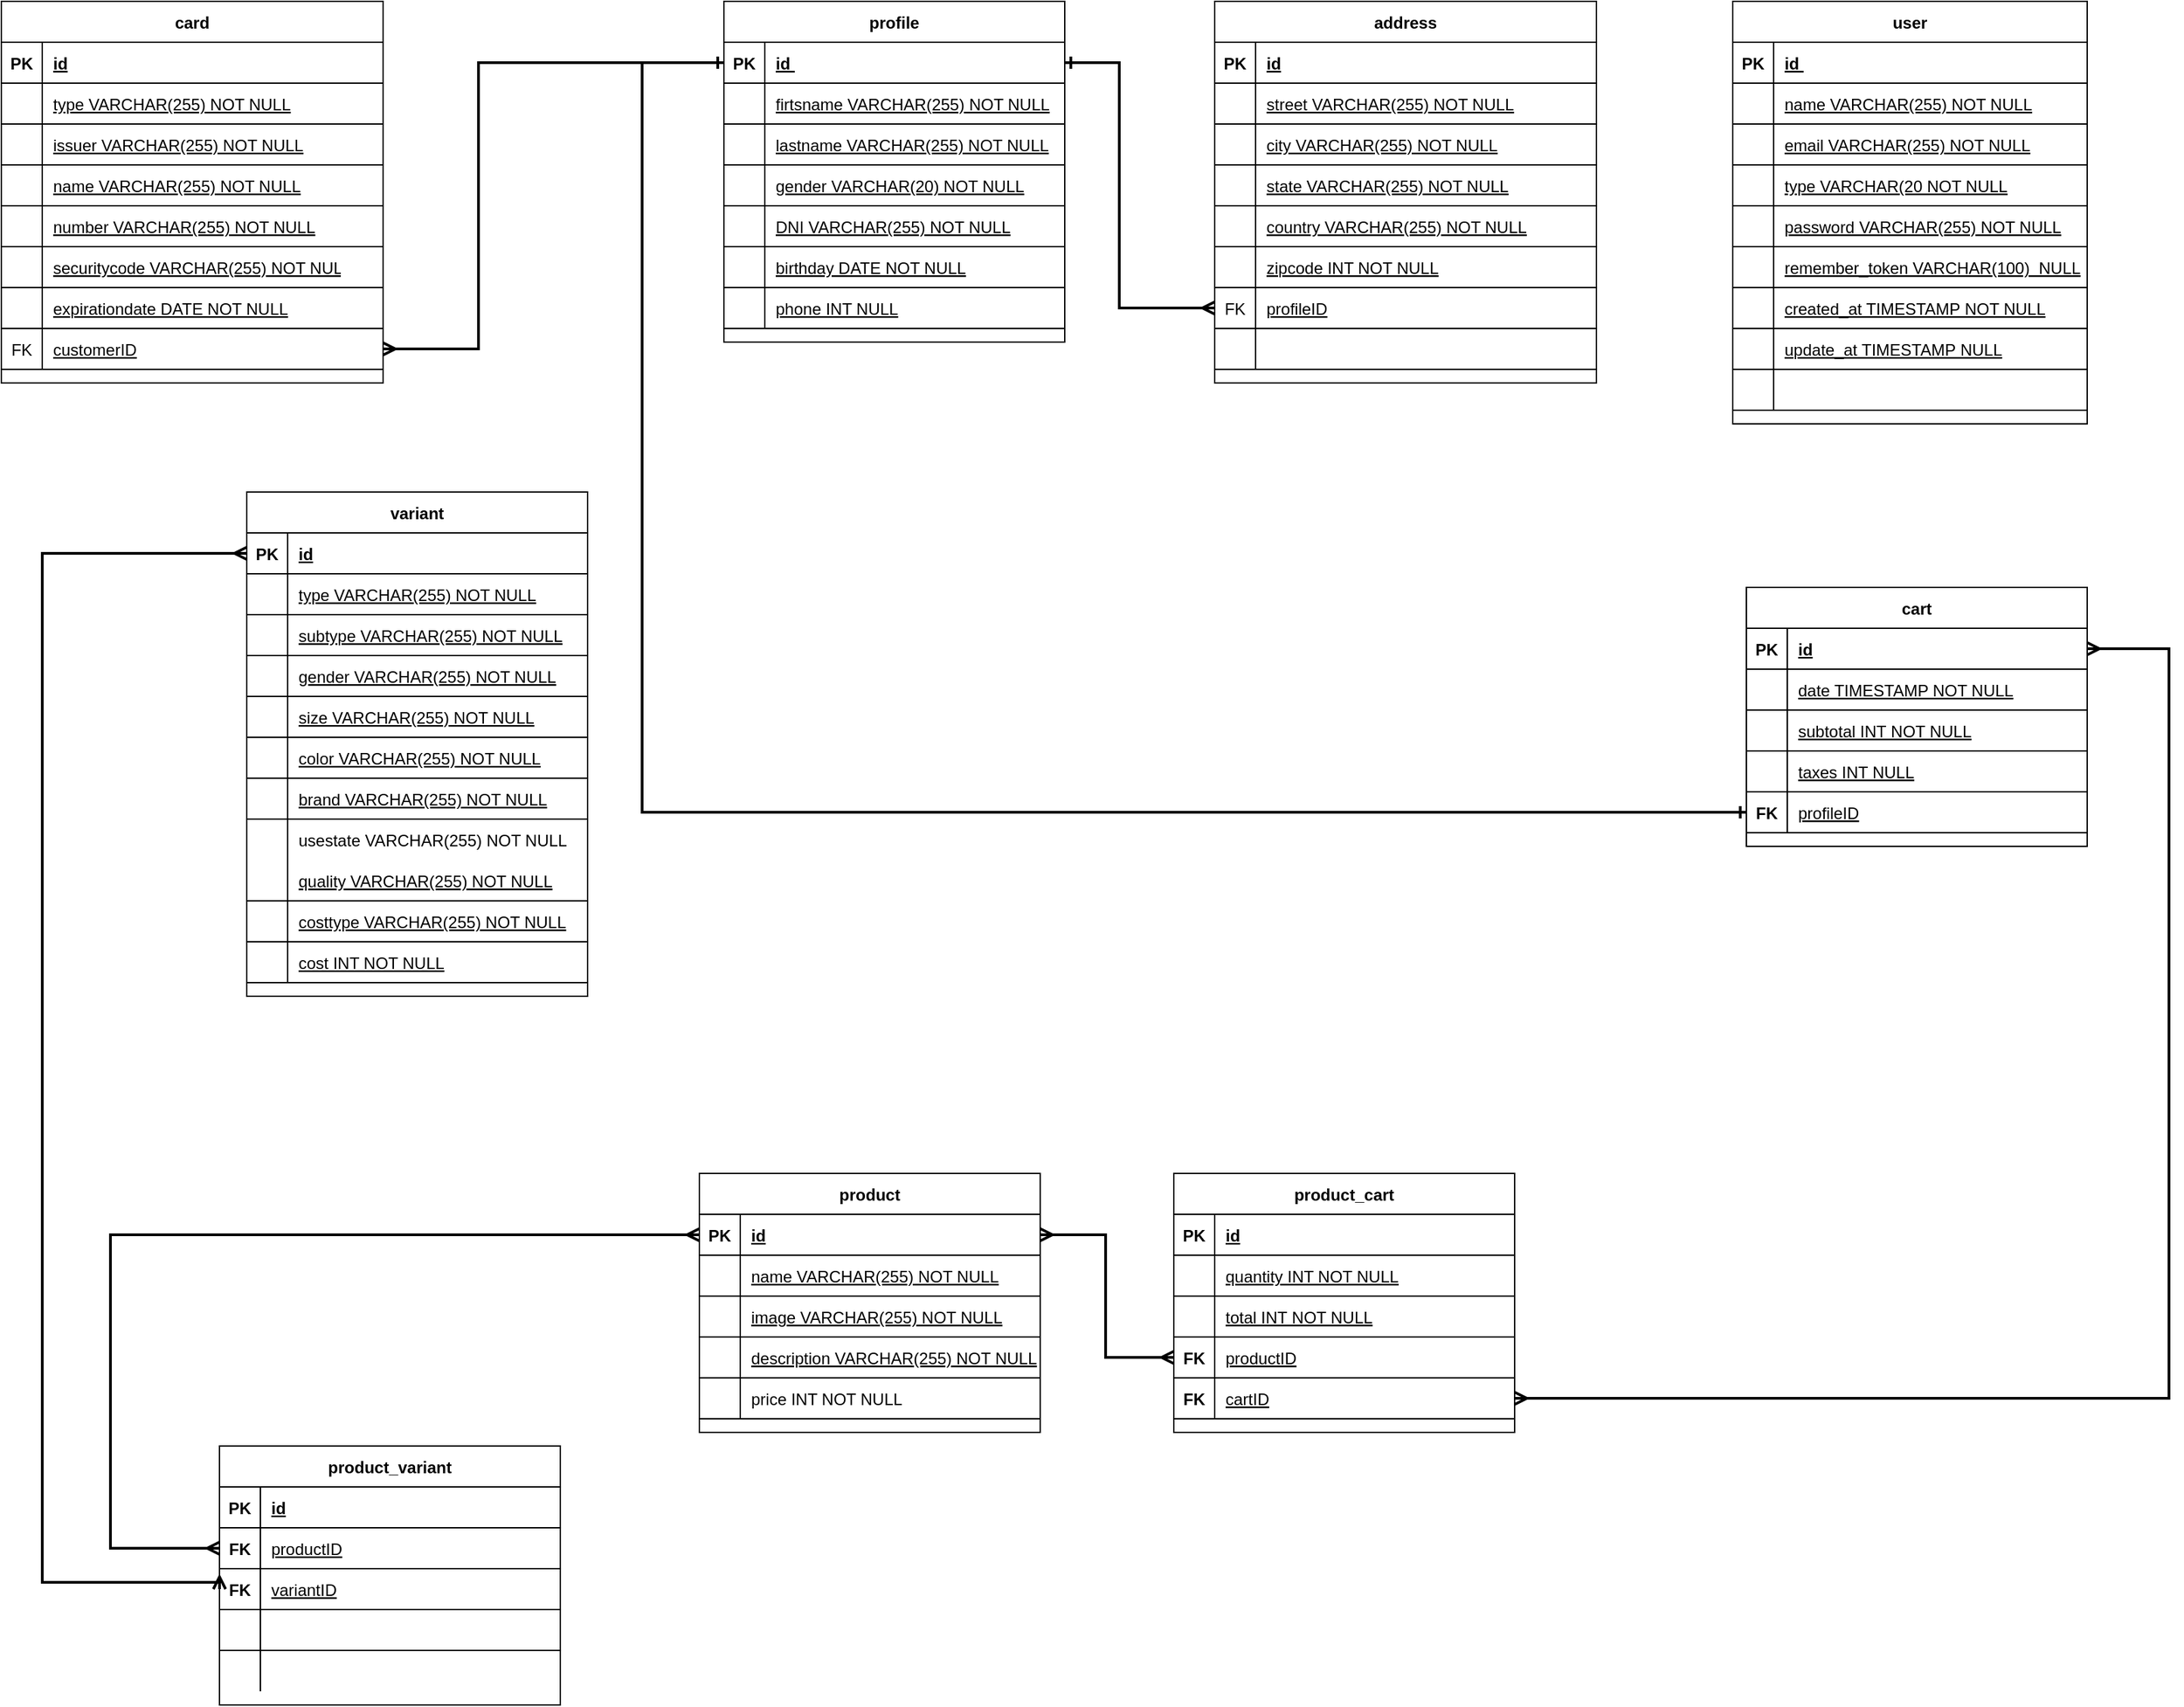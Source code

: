<mxfile version="14.1.3" type="github">
  <diagram id="R2lEEEUBdFMjLlhIrx00" name="Page-1">
    <mxGraphModel dx="1718" dy="393" grid="1" gridSize="10" guides="1" tooltips="1" connect="1" arrows="1" fold="1" page="1" pageScale="1" pageWidth="850" pageHeight="1100" math="0" shadow="0" extFonts="Permanent Marker^https://fonts.googleapis.com/css?family=Permanent+Marker">
      <root>
        <mxCell id="0" />
        <mxCell id="1" parent="0" />
        <mxCell id="U9yivM3lDuAkU0NzyWBF-1" value="profile" style="shape=table;startSize=30;container=1;collapsible=1;childLayout=tableLayout;fixedRows=1;rowLines=0;fontStyle=1;align=center;resizeLast=1;" parent="1" vertex="1">
          <mxGeometry x="280" y="100" width="250" height="250" as="geometry" />
        </mxCell>
        <mxCell id="U9yivM3lDuAkU0NzyWBF-17" style="shape=partialRectangle;collapsible=0;dropTarget=0;pointerEvents=0;fillColor=none;points=[[0,0.5],[1,0.5]];portConstraint=eastwest;top=0;left=0;right=0;bottom=1;" parent="U9yivM3lDuAkU0NzyWBF-1" vertex="1">
          <mxGeometry y="30" width="250" height="30" as="geometry" />
        </mxCell>
        <mxCell id="U9yivM3lDuAkU0NzyWBF-18" value="PK" style="shape=partialRectangle;overflow=hidden;connectable=0;fillColor=none;top=0;left=0;bottom=0;right=0;fontStyle=1;" parent="U9yivM3lDuAkU0NzyWBF-17" vertex="1">
          <mxGeometry width="30" height="30" as="geometry" />
        </mxCell>
        <mxCell id="U9yivM3lDuAkU0NzyWBF-19" value="id " style="shape=partialRectangle;overflow=hidden;connectable=0;fillColor=none;top=0;left=0;bottom=0;right=0;align=left;spacingLeft=6;fontStyle=5;" parent="U9yivM3lDuAkU0NzyWBF-17" vertex="1">
          <mxGeometry x="30" width="220" height="30" as="geometry" />
        </mxCell>
        <mxCell id="U9yivM3lDuAkU0NzyWBF-32" style="shape=partialRectangle;collapsible=0;dropTarget=0;pointerEvents=0;fillColor=none;points=[[0,0.5],[1,0.5]];portConstraint=eastwest;top=0;left=0;right=0;bottom=1;fontStyle=0" parent="U9yivM3lDuAkU0NzyWBF-1" vertex="1">
          <mxGeometry y="60" width="250" height="30" as="geometry" />
        </mxCell>
        <mxCell id="U9yivM3lDuAkU0NzyWBF-33" style="shape=partialRectangle;overflow=hidden;connectable=0;fillColor=none;top=0;left=0;bottom=0;right=0;fontStyle=0;" parent="U9yivM3lDuAkU0NzyWBF-32" vertex="1">
          <mxGeometry width="30" height="30" as="geometry" />
        </mxCell>
        <mxCell id="U9yivM3lDuAkU0NzyWBF-34" value="firtsname VARCHAR(255) NOT NULL" style="shape=partialRectangle;overflow=hidden;connectable=0;fillColor=none;top=0;left=0;bottom=0;right=0;align=left;spacingLeft=6;fontStyle=4;" parent="U9yivM3lDuAkU0NzyWBF-32" vertex="1">
          <mxGeometry x="30" width="220" height="30" as="geometry" />
        </mxCell>
        <mxCell id="U9yivM3lDuAkU0NzyWBF-35" style="shape=partialRectangle;collapsible=0;dropTarget=0;pointerEvents=0;fillColor=none;points=[[0,0.5],[1,0.5]];portConstraint=eastwest;top=0;left=0;right=0;bottom=1;fontStyle=0" parent="U9yivM3lDuAkU0NzyWBF-1" vertex="1">
          <mxGeometry y="90" width="250" height="30" as="geometry" />
        </mxCell>
        <mxCell id="U9yivM3lDuAkU0NzyWBF-36" style="shape=partialRectangle;overflow=hidden;connectable=0;fillColor=none;top=0;left=0;bottom=0;right=0;fontStyle=0;" parent="U9yivM3lDuAkU0NzyWBF-35" vertex="1">
          <mxGeometry width="30" height="30" as="geometry" />
        </mxCell>
        <mxCell id="U9yivM3lDuAkU0NzyWBF-37" value="lastname VARCHAR(255) NOT NULL" style="shape=partialRectangle;overflow=hidden;connectable=0;fillColor=none;top=0;left=0;bottom=0;right=0;align=left;spacingLeft=6;fontStyle=4;" parent="U9yivM3lDuAkU0NzyWBF-35" vertex="1">
          <mxGeometry x="30" width="220" height="30" as="geometry" />
        </mxCell>
        <mxCell id="U9yivM3lDuAkU0NzyWBF-38" style="shape=partialRectangle;collapsible=0;dropTarget=0;pointerEvents=0;fillColor=none;points=[[0,0.5],[1,0.5]];portConstraint=eastwest;top=0;left=0;right=0;bottom=1;fontStyle=0" parent="U9yivM3lDuAkU0NzyWBF-1" vertex="1">
          <mxGeometry y="120" width="250" height="30" as="geometry" />
        </mxCell>
        <mxCell id="U9yivM3lDuAkU0NzyWBF-39" style="shape=partialRectangle;overflow=hidden;connectable=0;fillColor=none;top=0;left=0;bottom=0;right=0;fontStyle=0;" parent="U9yivM3lDuAkU0NzyWBF-38" vertex="1">
          <mxGeometry width="30" height="30" as="geometry" />
        </mxCell>
        <mxCell id="U9yivM3lDuAkU0NzyWBF-40" value="gender VARCHAR(20) NOT NULL" style="shape=partialRectangle;overflow=hidden;connectable=0;fillColor=none;top=0;left=0;bottom=0;right=0;align=left;spacingLeft=6;fontStyle=4;" parent="U9yivM3lDuAkU0NzyWBF-38" vertex="1">
          <mxGeometry x="30" width="220" height="30" as="geometry" />
        </mxCell>
        <mxCell id="U9yivM3lDuAkU0NzyWBF-41" style="shape=partialRectangle;collapsible=0;dropTarget=0;pointerEvents=0;fillColor=none;points=[[0,0.5],[1,0.5]];portConstraint=eastwest;top=0;left=0;right=0;bottom=1;fontStyle=0" parent="U9yivM3lDuAkU0NzyWBF-1" vertex="1">
          <mxGeometry y="150" width="250" height="30" as="geometry" />
        </mxCell>
        <mxCell id="U9yivM3lDuAkU0NzyWBF-42" style="shape=partialRectangle;overflow=hidden;connectable=0;fillColor=none;top=0;left=0;bottom=0;right=0;fontStyle=0;" parent="U9yivM3lDuAkU0NzyWBF-41" vertex="1">
          <mxGeometry width="30" height="30" as="geometry" />
        </mxCell>
        <mxCell id="U9yivM3lDuAkU0NzyWBF-43" value="DNI VARCHAR(255) NOT NULL" style="shape=partialRectangle;overflow=hidden;connectable=0;fillColor=none;top=0;left=0;bottom=0;right=0;align=left;spacingLeft=6;fontStyle=4;" parent="U9yivM3lDuAkU0NzyWBF-41" vertex="1">
          <mxGeometry x="30" width="220" height="30" as="geometry" />
        </mxCell>
        <mxCell id="U9yivM3lDuAkU0NzyWBF-44" style="shape=partialRectangle;collapsible=0;dropTarget=0;pointerEvents=0;fillColor=none;points=[[0,0.5],[1,0.5]];portConstraint=eastwest;top=0;left=0;right=0;bottom=1;fontStyle=0" parent="U9yivM3lDuAkU0NzyWBF-1" vertex="1">
          <mxGeometry y="180" width="250" height="30" as="geometry" />
        </mxCell>
        <mxCell id="U9yivM3lDuAkU0NzyWBF-45" style="shape=partialRectangle;overflow=hidden;connectable=0;fillColor=none;top=0;left=0;bottom=0;right=0;fontStyle=0;" parent="U9yivM3lDuAkU0NzyWBF-44" vertex="1">
          <mxGeometry width="30" height="30" as="geometry" />
        </mxCell>
        <mxCell id="U9yivM3lDuAkU0NzyWBF-46" value="birthday DATE NOT NULL" style="shape=partialRectangle;overflow=hidden;connectable=0;fillColor=none;top=0;left=0;bottom=0;right=0;align=left;spacingLeft=6;fontStyle=4;" parent="U9yivM3lDuAkU0NzyWBF-44" vertex="1">
          <mxGeometry x="30" width="220" height="30" as="geometry" />
        </mxCell>
        <mxCell id="U9yivM3lDuAkU0NzyWBF-11" style="shape=partialRectangle;collapsible=0;dropTarget=0;pointerEvents=0;fillColor=none;points=[[0,0.5],[1,0.5]];portConstraint=eastwest;top=0;left=0;right=0;bottom=1;fontStyle=0" parent="U9yivM3lDuAkU0NzyWBF-1" vertex="1">
          <mxGeometry y="210" width="250" height="30" as="geometry" />
        </mxCell>
        <mxCell id="U9yivM3lDuAkU0NzyWBF-12" style="shape=partialRectangle;overflow=hidden;connectable=0;fillColor=none;top=0;left=0;bottom=0;right=0;fontStyle=0;" parent="U9yivM3lDuAkU0NzyWBF-11" vertex="1">
          <mxGeometry width="30" height="30" as="geometry" />
        </mxCell>
        <mxCell id="U9yivM3lDuAkU0NzyWBF-13" value="phone INT NULL" style="shape=partialRectangle;overflow=hidden;connectable=0;fillColor=none;top=0;left=0;bottom=0;right=0;align=left;spacingLeft=6;fontStyle=4;" parent="U9yivM3lDuAkU0NzyWBF-11" vertex="1">
          <mxGeometry x="30" width="220" height="30" as="geometry" />
        </mxCell>
        <mxCell id="U9yivM3lDuAkU0NzyWBF-68" value="product" style="shape=table;startSize=30;container=1;collapsible=1;childLayout=tableLayout;fixedRows=1;rowLines=0;fontStyle=1;align=center;resizeLast=1;" parent="1" vertex="1">
          <mxGeometry x="262" y="960" width="250" height="190" as="geometry" />
        </mxCell>
        <mxCell id="U9yivM3lDuAkU0NzyWBF-108" style="shape=partialRectangle;collapsible=0;dropTarget=0;pointerEvents=0;fillColor=none;points=[[0,0.5],[1,0.5]];portConstraint=eastwest;top=0;left=0;right=0;bottom=1;" parent="U9yivM3lDuAkU0NzyWBF-68" vertex="1">
          <mxGeometry y="30" width="250" height="30" as="geometry" />
        </mxCell>
        <mxCell id="U9yivM3lDuAkU0NzyWBF-109" value="PK" style="shape=partialRectangle;overflow=hidden;connectable=0;fillColor=none;top=0;left=0;bottom=0;right=0;fontStyle=1;" parent="U9yivM3lDuAkU0NzyWBF-108" vertex="1">
          <mxGeometry width="30" height="30" as="geometry" />
        </mxCell>
        <mxCell id="U9yivM3lDuAkU0NzyWBF-110" value="id" style="shape=partialRectangle;overflow=hidden;connectable=0;fillColor=none;top=0;left=0;bottom=0;right=0;align=left;spacingLeft=6;fontStyle=5;" parent="U9yivM3lDuAkU0NzyWBF-108" vertex="1">
          <mxGeometry x="30" width="220" height="30" as="geometry" />
        </mxCell>
        <mxCell id="U9yivM3lDuAkU0NzyWBF-105" style="shape=partialRectangle;collapsible=0;dropTarget=0;pointerEvents=0;fillColor=none;points=[[0,0.5],[1,0.5]];portConstraint=eastwest;top=0;left=0;right=0;bottom=1;" parent="U9yivM3lDuAkU0NzyWBF-68" vertex="1">
          <mxGeometry y="60" width="250" height="30" as="geometry" />
        </mxCell>
        <mxCell id="U9yivM3lDuAkU0NzyWBF-106" style="shape=partialRectangle;overflow=hidden;connectable=0;fillColor=none;top=0;left=0;bottom=0;right=0;fontStyle=1;" parent="U9yivM3lDuAkU0NzyWBF-105" vertex="1">
          <mxGeometry width="30" height="30" as="geometry" />
        </mxCell>
        <mxCell id="U9yivM3lDuAkU0NzyWBF-107" value="name VARCHAR(255) NOT NULL" style="shape=partialRectangle;overflow=hidden;connectable=0;fillColor=none;top=0;left=0;bottom=0;right=0;align=left;spacingLeft=6;fontStyle=4;" parent="U9yivM3lDuAkU0NzyWBF-105" vertex="1">
          <mxGeometry x="30" width="220" height="30" as="geometry" />
        </mxCell>
        <mxCell id="U9yivM3lDuAkU0NzyWBF-102" style="shape=partialRectangle;collapsible=0;dropTarget=0;pointerEvents=0;fillColor=none;points=[[0,0.5],[1,0.5]];portConstraint=eastwest;top=0;left=0;right=0;bottom=1;fontStyle=0" parent="U9yivM3lDuAkU0NzyWBF-68" vertex="1">
          <mxGeometry y="90" width="250" height="30" as="geometry" />
        </mxCell>
        <mxCell id="U9yivM3lDuAkU0NzyWBF-103" style="shape=partialRectangle;overflow=hidden;connectable=0;fillColor=none;top=0;left=0;bottom=0;right=0;fontStyle=0;" parent="U9yivM3lDuAkU0NzyWBF-102" vertex="1">
          <mxGeometry width="30" height="30" as="geometry" />
        </mxCell>
        <mxCell id="U9yivM3lDuAkU0NzyWBF-104" value="image VARCHAR(255) NOT NULL" style="shape=partialRectangle;overflow=hidden;connectable=0;fillColor=none;top=0;left=0;bottom=0;right=0;align=left;spacingLeft=6;fontStyle=4;" parent="U9yivM3lDuAkU0NzyWBF-102" vertex="1">
          <mxGeometry x="30" width="220" height="30" as="geometry" />
        </mxCell>
        <mxCell id="U9yivM3lDuAkU0NzyWBF-96" style="shape=partialRectangle;collapsible=0;dropTarget=0;pointerEvents=0;fillColor=none;points=[[0,0.5],[1,0.5]];portConstraint=eastwest;top=0;left=0;right=0;bottom=1;fontStyle=0" parent="U9yivM3lDuAkU0NzyWBF-68" vertex="1">
          <mxGeometry y="120" width="250" height="30" as="geometry" />
        </mxCell>
        <mxCell id="U9yivM3lDuAkU0NzyWBF-97" style="shape=partialRectangle;overflow=hidden;connectable=0;fillColor=none;top=0;left=0;bottom=0;right=0;fontStyle=0;" parent="U9yivM3lDuAkU0NzyWBF-96" vertex="1">
          <mxGeometry width="30" height="30" as="geometry" />
        </mxCell>
        <mxCell id="U9yivM3lDuAkU0NzyWBF-98" value="description VARCHAR(255) NOT NULL" style="shape=partialRectangle;overflow=hidden;connectable=0;fillColor=none;top=0;left=0;bottom=0;right=0;align=left;spacingLeft=6;fontStyle=4;" parent="U9yivM3lDuAkU0NzyWBF-96" vertex="1">
          <mxGeometry x="30" width="220" height="30" as="geometry" />
        </mxCell>
        <mxCell id="U9yivM3lDuAkU0NzyWBF-93" style="shape=partialRectangle;collapsible=0;dropTarget=0;pointerEvents=0;fillColor=none;points=[[0,0.5],[1,0.5]];portConstraint=eastwest;top=0;left=0;right=0;bottom=1;fontStyle=0" parent="U9yivM3lDuAkU0NzyWBF-68" vertex="1">
          <mxGeometry y="150" width="250" height="30" as="geometry" />
        </mxCell>
        <mxCell id="U9yivM3lDuAkU0NzyWBF-94" style="shape=partialRectangle;overflow=hidden;connectable=0;fillColor=none;top=0;left=0;bottom=0;right=0;fontStyle=0;" parent="U9yivM3lDuAkU0NzyWBF-93" vertex="1">
          <mxGeometry width="30" height="30" as="geometry" />
        </mxCell>
        <mxCell id="U9yivM3lDuAkU0NzyWBF-95" value="price INT NOT NULL" style="shape=partialRectangle;overflow=hidden;connectable=0;fillColor=none;top=0;left=0;bottom=0;right=0;align=left;spacingLeft=6;fontStyle=0;" parent="U9yivM3lDuAkU0NzyWBF-93" vertex="1">
          <mxGeometry x="30" width="220" height="30" as="geometry" />
        </mxCell>
        <mxCell id="U9yivM3lDuAkU0NzyWBF-131" value="cart" style="shape=table;startSize=30;container=1;collapsible=1;childLayout=tableLayout;fixedRows=1;rowLines=0;fontStyle=1;align=center;resizeLast=1;" parent="1" vertex="1">
          <mxGeometry x="1030" y="530" width="250" height="190" as="geometry" />
        </mxCell>
        <mxCell id="U9yivM3lDuAkU0NzyWBF-132" value="" style="shape=partialRectangle;collapsible=0;dropTarget=0;pointerEvents=0;fillColor=none;points=[[0,0.5],[1,0.5]];portConstraint=eastwest;top=0;left=0;right=0;bottom=1;" parent="U9yivM3lDuAkU0NzyWBF-131" vertex="1">
          <mxGeometry y="30" width="250" height="30" as="geometry" />
        </mxCell>
        <mxCell id="U9yivM3lDuAkU0NzyWBF-133" value="PK" style="shape=partialRectangle;overflow=hidden;connectable=0;fillColor=none;top=0;left=0;bottom=0;right=0;fontStyle=1;" parent="U9yivM3lDuAkU0NzyWBF-132" vertex="1">
          <mxGeometry width="30" height="30" as="geometry" />
        </mxCell>
        <mxCell id="U9yivM3lDuAkU0NzyWBF-134" value="id" style="shape=partialRectangle;overflow=hidden;connectable=0;fillColor=none;top=0;left=0;bottom=0;right=0;align=left;spacingLeft=6;fontStyle=5;" parent="U9yivM3lDuAkU0NzyWBF-132" vertex="1">
          <mxGeometry x="30" width="220" height="30" as="geometry" />
        </mxCell>
        <mxCell id="U9yivM3lDuAkU0NzyWBF-147" style="shape=partialRectangle;collapsible=0;dropTarget=0;pointerEvents=0;fillColor=none;points=[[0,0.5],[1,0.5]];portConstraint=eastwest;top=0;left=0;right=0;bottom=1;" parent="U9yivM3lDuAkU0NzyWBF-131" vertex="1">
          <mxGeometry y="60" width="250" height="30" as="geometry" />
        </mxCell>
        <mxCell id="U9yivM3lDuAkU0NzyWBF-148" style="shape=partialRectangle;overflow=hidden;connectable=0;fillColor=none;top=0;left=0;bottom=0;right=0;fontStyle=1;" parent="U9yivM3lDuAkU0NzyWBF-147" vertex="1">
          <mxGeometry width="30" height="30" as="geometry" />
        </mxCell>
        <mxCell id="U9yivM3lDuAkU0NzyWBF-149" value="date TIMESTAMP NOT NULL" style="shape=partialRectangle;overflow=hidden;connectable=0;fillColor=none;top=0;left=0;bottom=0;right=0;align=left;spacingLeft=6;fontStyle=4;" parent="U9yivM3lDuAkU0NzyWBF-147" vertex="1">
          <mxGeometry x="30" width="220" height="30" as="geometry" />
        </mxCell>
        <mxCell id="U9yivM3lDuAkU0NzyWBF-165" style="shape=partialRectangle;collapsible=0;dropTarget=0;pointerEvents=0;fillColor=none;points=[[0,0.5],[1,0.5]];portConstraint=eastwest;top=0;left=0;right=0;bottom=1;" parent="U9yivM3lDuAkU0NzyWBF-131" vertex="1">
          <mxGeometry y="90" width="250" height="30" as="geometry" />
        </mxCell>
        <mxCell id="U9yivM3lDuAkU0NzyWBF-166" style="shape=partialRectangle;overflow=hidden;connectable=0;fillColor=none;top=0;left=0;bottom=0;right=0;fontStyle=1;" parent="U9yivM3lDuAkU0NzyWBF-165" vertex="1">
          <mxGeometry width="30" height="30" as="geometry" />
        </mxCell>
        <mxCell id="U9yivM3lDuAkU0NzyWBF-167" value="subtotal INT NOT NULL" style="shape=partialRectangle;overflow=hidden;connectable=0;fillColor=none;top=0;left=0;bottom=0;right=0;align=left;spacingLeft=6;fontStyle=4;" parent="U9yivM3lDuAkU0NzyWBF-165" vertex="1">
          <mxGeometry x="30" width="220" height="30" as="geometry" />
        </mxCell>
        <mxCell id="U9yivM3lDuAkU0NzyWBF-168" style="shape=partialRectangle;collapsible=0;dropTarget=0;pointerEvents=0;fillColor=none;points=[[0,0.5],[1,0.5]];portConstraint=eastwest;top=0;left=0;right=0;bottom=1;" parent="U9yivM3lDuAkU0NzyWBF-131" vertex="1">
          <mxGeometry y="120" width="250" height="30" as="geometry" />
        </mxCell>
        <mxCell id="U9yivM3lDuAkU0NzyWBF-169" style="shape=partialRectangle;overflow=hidden;connectable=0;fillColor=none;top=0;left=0;bottom=0;right=0;fontStyle=1;" parent="U9yivM3lDuAkU0NzyWBF-168" vertex="1">
          <mxGeometry width="30" height="30" as="geometry" />
        </mxCell>
        <mxCell id="U9yivM3lDuAkU0NzyWBF-170" value="taxes INT NULL" style="shape=partialRectangle;overflow=hidden;connectable=0;fillColor=none;top=0;left=0;bottom=0;right=0;align=left;spacingLeft=6;fontStyle=4;" parent="U9yivM3lDuAkU0NzyWBF-168" vertex="1">
          <mxGeometry x="30" width="220" height="30" as="geometry" />
        </mxCell>
        <mxCell id="U9yivM3lDuAkU0NzyWBF-138" style="shape=partialRectangle;collapsible=0;dropTarget=0;pointerEvents=0;fillColor=none;points=[[0,0.5],[1,0.5]];portConstraint=eastwest;top=0;left=0;right=0;bottom=1;" parent="U9yivM3lDuAkU0NzyWBF-131" vertex="1">
          <mxGeometry y="150" width="250" height="30" as="geometry" />
        </mxCell>
        <mxCell id="U9yivM3lDuAkU0NzyWBF-139" style="shape=partialRectangle;overflow=hidden;connectable=0;fillColor=none;top=0;left=0;bottom=0;right=0;fontStyle=1;" parent="U9yivM3lDuAkU0NzyWBF-138" vertex="1">
          <mxGeometry width="30" height="30" as="geometry" />
        </mxCell>
        <mxCell id="U9yivM3lDuAkU0NzyWBF-140" value="profileID" style="shape=partialRectangle;overflow=hidden;connectable=0;fillColor=none;top=0;left=0;bottom=0;right=0;align=left;spacingLeft=6;fontStyle=4;" parent="U9yivM3lDuAkU0NzyWBF-138" vertex="1">
          <mxGeometry x="30" width="220" height="30" as="geometry" />
        </mxCell>
        <mxCell id="2G1dGY_RyxvIGRLALi3S-1" value="card" style="shape=table;startSize=30;container=1;collapsible=1;childLayout=tableLayout;fixedRows=1;rowLines=0;fontStyle=1;align=center;resizeLast=1;" parent="1" vertex="1">
          <mxGeometry x="-250" y="100" width="280" height="280" as="geometry" />
        </mxCell>
        <mxCell id="2G1dGY_RyxvIGRLALi3S-2" style="shape=partialRectangle;collapsible=0;dropTarget=0;pointerEvents=0;fillColor=none;points=[[0,0.5],[1,0.5]];portConstraint=eastwest;top=0;left=0;right=0;bottom=1;" parent="2G1dGY_RyxvIGRLALi3S-1" vertex="1">
          <mxGeometry y="30" width="280" height="30" as="geometry" />
        </mxCell>
        <mxCell id="2G1dGY_RyxvIGRLALi3S-3" value="PK" style="shape=partialRectangle;overflow=hidden;connectable=0;fillColor=none;top=0;left=0;bottom=0;right=0;fontStyle=1;" parent="2G1dGY_RyxvIGRLALi3S-2" vertex="1">
          <mxGeometry width="30" height="30" as="geometry" />
        </mxCell>
        <mxCell id="2G1dGY_RyxvIGRLALi3S-4" value="id" style="shape=partialRectangle;overflow=hidden;connectable=0;fillColor=none;top=0;left=0;bottom=0;right=0;align=left;spacingLeft=6;fontStyle=5;" parent="2G1dGY_RyxvIGRLALi3S-2" vertex="1">
          <mxGeometry x="30" width="250" height="30" as="geometry" />
        </mxCell>
        <mxCell id="2G1dGY_RyxvIGRLALi3S-29" style="shape=partialRectangle;collapsible=0;dropTarget=0;pointerEvents=0;fillColor=none;points=[[0,0.5],[1,0.5]];portConstraint=eastwest;top=0;left=0;right=0;bottom=1;fontStyle=0" parent="2G1dGY_RyxvIGRLALi3S-1" vertex="1">
          <mxGeometry y="60" width="280" height="30" as="geometry" />
        </mxCell>
        <mxCell id="2G1dGY_RyxvIGRLALi3S-30" style="shape=partialRectangle;overflow=hidden;connectable=0;fillColor=none;top=0;left=0;bottom=0;right=0;fontStyle=0;" parent="2G1dGY_RyxvIGRLALi3S-29" vertex="1">
          <mxGeometry width="30" height="30" as="geometry" />
        </mxCell>
        <mxCell id="2G1dGY_RyxvIGRLALi3S-31" value="type VARCHAR(255) NOT NULL" style="shape=partialRectangle;overflow=hidden;connectable=0;fillColor=none;top=0;left=0;bottom=0;right=0;align=left;spacingLeft=6;fontStyle=4;" parent="2G1dGY_RyxvIGRLALi3S-29" vertex="1">
          <mxGeometry x="30" width="250" height="30" as="geometry" />
        </mxCell>
        <mxCell id="hiM1Buso-aKJPvqWwItP-2" style="shape=partialRectangle;collapsible=0;dropTarget=0;pointerEvents=0;fillColor=none;points=[[0,0.5],[1,0.5]];portConstraint=eastwest;top=0;left=0;right=0;bottom=1;fontStyle=0" parent="2G1dGY_RyxvIGRLALi3S-1" vertex="1">
          <mxGeometry y="90" width="280" height="30" as="geometry" />
        </mxCell>
        <mxCell id="hiM1Buso-aKJPvqWwItP-3" style="shape=partialRectangle;overflow=hidden;connectable=0;fillColor=none;top=0;left=0;bottom=0;right=0;fontStyle=0;" parent="hiM1Buso-aKJPvqWwItP-2" vertex="1">
          <mxGeometry width="30" height="30" as="geometry" />
        </mxCell>
        <mxCell id="hiM1Buso-aKJPvqWwItP-4" value="issuer VARCHAR(255) NOT NULL" style="shape=partialRectangle;overflow=hidden;connectable=0;fillColor=none;top=0;left=0;bottom=0;right=0;align=left;spacingLeft=6;fontStyle=4;" parent="hiM1Buso-aKJPvqWwItP-2" vertex="1">
          <mxGeometry x="30" width="250" height="30" as="geometry" />
        </mxCell>
        <mxCell id="2G1dGY_RyxvIGRLALi3S-32" style="shape=partialRectangle;collapsible=0;dropTarget=0;pointerEvents=0;fillColor=none;points=[[0,0.5],[1,0.5]];portConstraint=eastwest;top=0;left=0;right=0;bottom=1;fontStyle=0" parent="2G1dGY_RyxvIGRLALi3S-1" vertex="1">
          <mxGeometry y="120" width="280" height="30" as="geometry" />
        </mxCell>
        <mxCell id="2G1dGY_RyxvIGRLALi3S-33" style="shape=partialRectangle;overflow=hidden;connectable=0;fillColor=none;top=0;left=0;bottom=0;right=0;fontStyle=0;" parent="2G1dGY_RyxvIGRLALi3S-32" vertex="1">
          <mxGeometry width="30" height="30" as="geometry" />
        </mxCell>
        <mxCell id="2G1dGY_RyxvIGRLALi3S-34" value="" style="shape=partialRectangle;overflow=hidden;connectable=0;fillColor=none;top=0;left=0;bottom=0;right=0;align=left;spacingLeft=6;fontStyle=4;" parent="2G1dGY_RyxvIGRLALi3S-32" vertex="1">
          <mxGeometry x="30" width="250" height="30" as="geometry" />
        </mxCell>
        <mxCell id="2G1dGY_RyxvIGRLALi3S-35" style="shape=partialRectangle;collapsible=0;dropTarget=0;pointerEvents=0;fillColor=none;points=[[0,0.5],[1,0.5]];portConstraint=eastwest;top=0;left=0;right=0;bottom=1;fontStyle=0" parent="2G1dGY_RyxvIGRLALi3S-1" vertex="1">
          <mxGeometry y="150" width="280" height="30" as="geometry" />
        </mxCell>
        <mxCell id="2G1dGY_RyxvIGRLALi3S-36" style="shape=partialRectangle;overflow=hidden;connectable=0;fillColor=none;top=0;left=0;bottom=0;right=0;fontStyle=0;" parent="2G1dGY_RyxvIGRLALi3S-35" vertex="1">
          <mxGeometry width="30" height="30" as="geometry" />
        </mxCell>
        <mxCell id="2G1dGY_RyxvIGRLALi3S-37" value="" style="shape=partialRectangle;overflow=hidden;connectable=0;fillColor=none;top=0;left=0;bottom=0;right=0;align=left;spacingLeft=6;fontStyle=4;" parent="2G1dGY_RyxvIGRLALi3S-35" vertex="1">
          <mxGeometry x="30" width="250" height="30" as="geometry" />
        </mxCell>
        <mxCell id="2G1dGY_RyxvIGRLALi3S-38" style="shape=partialRectangle;collapsible=0;dropTarget=0;pointerEvents=0;fillColor=none;points=[[0,0.5],[1,0.5]];portConstraint=eastwest;top=0;left=0;right=0;bottom=1;fontStyle=0" parent="2G1dGY_RyxvIGRLALi3S-1" vertex="1">
          <mxGeometry y="180" width="280" height="30" as="geometry" />
        </mxCell>
        <mxCell id="2G1dGY_RyxvIGRLALi3S-39" style="shape=partialRectangle;overflow=hidden;connectable=0;fillColor=none;top=0;left=0;bottom=0;right=0;fontStyle=0;" parent="2G1dGY_RyxvIGRLALi3S-38" vertex="1">
          <mxGeometry width="30" height="30" as="geometry" />
        </mxCell>
        <mxCell id="2G1dGY_RyxvIGRLALi3S-40" value="" style="shape=partialRectangle;overflow=hidden;connectable=0;fillColor=none;top=0;left=0;bottom=0;right=0;align=left;spacingLeft=6;fontStyle=4;" parent="2G1dGY_RyxvIGRLALi3S-38" vertex="1">
          <mxGeometry x="30" width="250" height="30" as="geometry" />
        </mxCell>
        <mxCell id="2G1dGY_RyxvIGRLALi3S-41" style="shape=partialRectangle;collapsible=0;dropTarget=0;pointerEvents=0;fillColor=none;points=[[0,0.5],[1,0.5]];portConstraint=eastwest;top=0;left=0;right=0;bottom=1;fontStyle=0" parent="2G1dGY_RyxvIGRLALi3S-1" vertex="1">
          <mxGeometry y="210" width="280" height="30" as="geometry" />
        </mxCell>
        <mxCell id="2G1dGY_RyxvIGRLALi3S-42" style="shape=partialRectangle;overflow=hidden;connectable=0;fillColor=none;top=0;left=0;bottom=0;right=0;fontStyle=0;" parent="2G1dGY_RyxvIGRLALi3S-41" vertex="1">
          <mxGeometry width="30" height="30" as="geometry" />
        </mxCell>
        <mxCell id="2G1dGY_RyxvIGRLALi3S-43" value="" style="shape=partialRectangle;overflow=hidden;connectable=0;fillColor=none;top=0;left=0;bottom=0;right=0;align=left;spacingLeft=6;fontStyle=4;" parent="2G1dGY_RyxvIGRLALi3S-41" vertex="1">
          <mxGeometry x="30" width="250" height="30" as="geometry" />
        </mxCell>
        <mxCell id="CPmwiTEOpp1oiziEy-jw-1" style="shape=partialRectangle;collapsible=0;dropTarget=0;pointerEvents=0;fillColor=none;points=[[0,0.5],[1,0.5]];portConstraint=eastwest;top=0;left=0;right=0;bottom=1;fontStyle=0" parent="2G1dGY_RyxvIGRLALi3S-1" vertex="1">
          <mxGeometry y="240" width="280" height="30" as="geometry" />
        </mxCell>
        <mxCell id="CPmwiTEOpp1oiziEy-jw-2" value="FK" style="shape=partialRectangle;overflow=hidden;connectable=0;fillColor=none;top=0;left=0;bottom=0;right=0;fontStyle=0;" parent="CPmwiTEOpp1oiziEy-jw-1" vertex="1">
          <mxGeometry width="30" height="30" as="geometry" />
        </mxCell>
        <mxCell id="CPmwiTEOpp1oiziEy-jw-3" value="customerID" style="shape=partialRectangle;overflow=hidden;connectable=0;fillColor=none;top=0;left=0;bottom=0;right=0;align=left;spacingLeft=6;fontStyle=4;" parent="CPmwiTEOpp1oiziEy-jw-1" vertex="1">
          <mxGeometry x="30" width="250" height="30" as="geometry" />
        </mxCell>
        <mxCell id="dqL9ZJr4XGqaQcNECpL9-3" value="address" style="shape=table;startSize=30;container=1;collapsible=1;childLayout=tableLayout;fixedRows=1;rowLines=0;fontStyle=1;align=center;resizeLast=1;" parent="1" vertex="1">
          <mxGeometry x="640" y="100" width="280" height="280" as="geometry" />
        </mxCell>
        <mxCell id="dqL9ZJr4XGqaQcNECpL9-4" style="shape=partialRectangle;collapsible=0;dropTarget=0;pointerEvents=0;fillColor=none;points=[[0,0.5],[1,0.5]];portConstraint=eastwest;top=0;left=0;right=0;bottom=1;" parent="dqL9ZJr4XGqaQcNECpL9-3" vertex="1">
          <mxGeometry y="30" width="280" height="30" as="geometry" />
        </mxCell>
        <mxCell id="dqL9ZJr4XGqaQcNECpL9-5" value="PK" style="shape=partialRectangle;overflow=hidden;connectable=0;fillColor=none;top=0;left=0;bottom=0;right=0;fontStyle=1;" parent="dqL9ZJr4XGqaQcNECpL9-4" vertex="1">
          <mxGeometry width="30" height="30" as="geometry" />
        </mxCell>
        <mxCell id="dqL9ZJr4XGqaQcNECpL9-6" value="id" style="shape=partialRectangle;overflow=hidden;connectable=0;fillColor=none;top=0;left=0;bottom=0;right=0;align=left;spacingLeft=6;fontStyle=5;" parent="dqL9ZJr4XGqaQcNECpL9-4" vertex="1">
          <mxGeometry x="30" width="250" height="30" as="geometry" />
        </mxCell>
        <mxCell id="dqL9ZJr4XGqaQcNECpL9-7" style="shape=partialRectangle;collapsible=0;dropTarget=0;pointerEvents=0;fillColor=none;points=[[0,0.5],[1,0.5]];portConstraint=eastwest;top=0;left=0;right=0;bottom=1;fontStyle=0" parent="dqL9ZJr4XGqaQcNECpL9-3" vertex="1">
          <mxGeometry y="60" width="280" height="30" as="geometry" />
        </mxCell>
        <mxCell id="dqL9ZJr4XGqaQcNECpL9-8" style="shape=partialRectangle;overflow=hidden;connectable=0;fillColor=none;top=0;left=0;bottom=0;right=0;fontStyle=0;" parent="dqL9ZJr4XGqaQcNECpL9-7" vertex="1">
          <mxGeometry width="30" height="30" as="geometry" />
        </mxCell>
        <mxCell id="dqL9ZJr4XGqaQcNECpL9-9" value="street VARCHAR(255) NOT NULL" style="shape=partialRectangle;overflow=hidden;connectable=0;fillColor=none;top=0;left=0;bottom=0;right=0;align=left;spacingLeft=6;fontStyle=4;" parent="dqL9ZJr4XGqaQcNECpL9-7" vertex="1">
          <mxGeometry x="30" width="250" height="30" as="geometry" />
        </mxCell>
        <mxCell id="dqL9ZJr4XGqaQcNECpL9-10" style="shape=partialRectangle;collapsible=0;dropTarget=0;pointerEvents=0;fillColor=none;points=[[0,0.5],[1,0.5]];portConstraint=eastwest;top=0;left=0;right=0;bottom=1;fontStyle=0" parent="dqL9ZJr4XGqaQcNECpL9-3" vertex="1">
          <mxGeometry y="90" width="280" height="30" as="geometry" />
        </mxCell>
        <mxCell id="dqL9ZJr4XGqaQcNECpL9-11" style="shape=partialRectangle;overflow=hidden;connectable=0;fillColor=none;top=0;left=0;bottom=0;right=0;fontStyle=0;" parent="dqL9ZJr4XGqaQcNECpL9-10" vertex="1">
          <mxGeometry width="30" height="30" as="geometry" />
        </mxCell>
        <mxCell id="dqL9ZJr4XGqaQcNECpL9-12" value="city VARCHAR(255) NOT NULL" style="shape=partialRectangle;overflow=hidden;connectable=0;fillColor=none;top=0;left=0;bottom=0;right=0;align=left;spacingLeft=6;fontStyle=4;" parent="dqL9ZJr4XGqaQcNECpL9-10" vertex="1">
          <mxGeometry x="30" width="250" height="30" as="geometry" />
        </mxCell>
        <mxCell id="dqL9ZJr4XGqaQcNECpL9-13" style="shape=partialRectangle;collapsible=0;dropTarget=0;pointerEvents=0;fillColor=none;points=[[0,0.5],[1,0.5]];portConstraint=eastwest;top=0;left=0;right=0;bottom=1;fontStyle=0" parent="dqL9ZJr4XGqaQcNECpL9-3" vertex="1">
          <mxGeometry y="120" width="280" height="30" as="geometry" />
        </mxCell>
        <mxCell id="dqL9ZJr4XGqaQcNECpL9-14" style="shape=partialRectangle;overflow=hidden;connectable=0;fillColor=none;top=0;left=0;bottom=0;right=0;fontStyle=0;" parent="dqL9ZJr4XGqaQcNECpL9-13" vertex="1">
          <mxGeometry width="30" height="30" as="geometry" />
        </mxCell>
        <mxCell id="dqL9ZJr4XGqaQcNECpL9-15" value="state VARCHAR(255) NOT NULL" style="shape=partialRectangle;overflow=hidden;connectable=0;fillColor=none;top=0;left=0;bottom=0;right=0;align=left;spacingLeft=6;fontStyle=4;" parent="dqL9ZJr4XGqaQcNECpL9-13" vertex="1">
          <mxGeometry x="30" width="250" height="30" as="geometry" />
        </mxCell>
        <mxCell id="dqL9ZJr4XGqaQcNECpL9-16" style="shape=partialRectangle;collapsible=0;dropTarget=0;pointerEvents=0;fillColor=none;points=[[0,0.5],[1,0.5]];portConstraint=eastwest;top=0;left=0;right=0;bottom=1;fontStyle=0" parent="dqL9ZJr4XGqaQcNECpL9-3" vertex="1">
          <mxGeometry y="150" width="280" height="30" as="geometry" />
        </mxCell>
        <mxCell id="dqL9ZJr4XGqaQcNECpL9-17" style="shape=partialRectangle;overflow=hidden;connectable=0;fillColor=none;top=0;left=0;bottom=0;right=0;fontStyle=0;" parent="dqL9ZJr4XGqaQcNECpL9-16" vertex="1">
          <mxGeometry width="30" height="30" as="geometry" />
        </mxCell>
        <mxCell id="dqL9ZJr4XGqaQcNECpL9-18" value="country VARCHAR(255) NOT NULL" style="shape=partialRectangle;overflow=hidden;connectable=0;fillColor=none;top=0;left=0;bottom=0;right=0;align=left;spacingLeft=6;fontStyle=4;" parent="dqL9ZJr4XGqaQcNECpL9-16" vertex="1">
          <mxGeometry x="30" width="250" height="30" as="geometry" />
        </mxCell>
        <mxCell id="dqL9ZJr4XGqaQcNECpL9-19" style="shape=partialRectangle;collapsible=0;dropTarget=0;pointerEvents=0;fillColor=none;points=[[0,0.5],[1,0.5]];portConstraint=eastwest;top=0;left=0;right=0;bottom=1;fontStyle=0" parent="dqL9ZJr4XGqaQcNECpL9-3" vertex="1">
          <mxGeometry y="180" width="280" height="30" as="geometry" />
        </mxCell>
        <mxCell id="dqL9ZJr4XGqaQcNECpL9-20" style="shape=partialRectangle;overflow=hidden;connectable=0;fillColor=none;top=0;left=0;bottom=0;right=0;fontStyle=0;" parent="dqL9ZJr4XGqaQcNECpL9-19" vertex="1">
          <mxGeometry width="30" height="30" as="geometry" />
        </mxCell>
        <mxCell id="dqL9ZJr4XGqaQcNECpL9-21" value="zipcode INT NOT NULL" style="shape=partialRectangle;overflow=hidden;connectable=0;fillColor=none;top=0;left=0;bottom=0;right=0;align=left;spacingLeft=6;fontStyle=4;" parent="dqL9ZJr4XGqaQcNECpL9-19" vertex="1">
          <mxGeometry x="30" width="250" height="30" as="geometry" />
        </mxCell>
        <mxCell id="CPmwiTEOpp1oiziEy-jw-7" style="shape=partialRectangle;collapsible=0;dropTarget=0;pointerEvents=0;fillColor=none;points=[[0,0.5],[1,0.5]];portConstraint=eastwest;top=0;left=0;right=0;bottom=1;fontStyle=0" parent="dqL9ZJr4XGqaQcNECpL9-3" vertex="1">
          <mxGeometry y="210" width="280" height="30" as="geometry" />
        </mxCell>
        <mxCell id="CPmwiTEOpp1oiziEy-jw-8" value="FK" style="shape=partialRectangle;overflow=hidden;connectable=0;fillColor=none;top=0;left=0;bottom=0;right=0;fontStyle=0;" parent="CPmwiTEOpp1oiziEy-jw-7" vertex="1">
          <mxGeometry width="30" height="30" as="geometry" />
        </mxCell>
        <mxCell id="CPmwiTEOpp1oiziEy-jw-9" value="profileID" style="shape=partialRectangle;overflow=hidden;connectable=0;fillColor=none;top=0;left=0;bottom=0;right=0;align=left;spacingLeft=6;fontStyle=4;" parent="CPmwiTEOpp1oiziEy-jw-7" vertex="1">
          <mxGeometry x="30" width="250" height="30" as="geometry" />
        </mxCell>
        <mxCell id="hiM1Buso-aKJPvqWwItP-6" style="shape=partialRectangle;collapsible=0;dropTarget=0;pointerEvents=0;fillColor=none;points=[[0,0.5],[1,0.5]];portConstraint=eastwest;top=0;left=0;right=0;bottom=1;fontStyle=0" parent="dqL9ZJr4XGqaQcNECpL9-3" vertex="1">
          <mxGeometry y="240" width="280" height="30" as="geometry" />
        </mxCell>
        <mxCell id="hiM1Buso-aKJPvqWwItP-7" value="" style="shape=partialRectangle;overflow=hidden;connectable=0;fillColor=none;top=0;left=0;bottom=0;right=0;fontStyle=0;" parent="hiM1Buso-aKJPvqWwItP-6" vertex="1">
          <mxGeometry width="30" height="30" as="geometry" />
        </mxCell>
        <mxCell id="hiM1Buso-aKJPvqWwItP-8" value="" style="shape=partialRectangle;overflow=hidden;connectable=0;fillColor=none;top=0;left=0;bottom=0;right=0;align=left;spacingLeft=6;fontStyle=4;" parent="hiM1Buso-aKJPvqWwItP-6" vertex="1">
          <mxGeometry x="30" width="250" height="30" as="geometry" />
        </mxCell>
        <mxCell id="dqL9ZJr4XGqaQcNECpL9-22" value="number VARCHAR(255) NOT NULL" style="shape=partialRectangle;overflow=hidden;connectable=0;fillColor=none;top=0;left=0;bottom=0;right=0;align=left;spacingLeft=6;fontStyle=4;" parent="1" vertex="1">
          <mxGeometry x="-220" y="250" width="220" height="30" as="geometry" />
        </mxCell>
        <mxCell id="dqL9ZJr4XGqaQcNECpL9-23" value="name VARCHAR(255) NOT NULL" style="shape=partialRectangle;overflow=hidden;connectable=0;fillColor=none;top=0;left=0;bottom=0;right=0;align=left;spacingLeft=6;fontStyle=4;" parent="1" vertex="1">
          <mxGeometry x="-220" y="220" width="220" height="30" as="geometry" />
        </mxCell>
        <mxCell id="dqL9ZJr4XGqaQcNECpL9-24" value="expirationdate DATE NOT NULL" style="shape=partialRectangle;overflow=hidden;connectable=0;fillColor=none;top=0;left=0;bottom=0;right=0;align=left;spacingLeft=6;fontStyle=4;" parent="1" vertex="1">
          <mxGeometry x="-220" y="310" width="220" height="30" as="geometry" />
        </mxCell>
        <mxCell id="dqL9ZJr4XGqaQcNECpL9-25" value="securitycode VARCHAR(255) NOT NULL" style="shape=partialRectangle;overflow=hidden;connectable=0;fillColor=none;top=0;left=0;bottom=0;right=0;align=left;spacingLeft=6;fontStyle=4;" parent="1" vertex="1">
          <mxGeometry x="-220" y="280" width="220" height="30" as="geometry" />
        </mxCell>
        <mxCell id="dqL9ZJr4XGqaQcNECpL9-26" style="edgeStyle=orthogonalEdgeStyle;rounded=0;orthogonalLoop=1;jettySize=auto;html=1;startArrow=ERmany;startFill=0;endArrow=ERone;endFill=0;strokeWidth=2;exitX=1;exitY=0.5;exitDx=0;exitDy=0;entryX=0;entryY=0.5;entryDx=0;entryDy=0;" parent="1" source="CPmwiTEOpp1oiziEy-jw-1" target="U9yivM3lDuAkU0NzyWBF-17" edge="1">
          <mxGeometry relative="1" as="geometry">
            <mxPoint x="410" y="590" as="sourcePoint" />
            <mxPoint x="220" y="80" as="targetPoint" />
            <Array as="points">
              <mxPoint x="100" y="355" />
              <mxPoint x="100" y="145" />
            </Array>
          </mxGeometry>
        </mxCell>
        <mxCell id="dqL9ZJr4XGqaQcNECpL9-87" value="user" style="shape=table;startSize=30;container=1;collapsible=1;childLayout=tableLayout;fixedRows=1;rowLines=0;fontStyle=1;align=center;resizeLast=1;" parent="1" vertex="1">
          <mxGeometry x="1020" y="100" width="260" height="310" as="geometry" />
        </mxCell>
        <mxCell id="dqL9ZJr4XGqaQcNECpL9-88" style="shape=partialRectangle;collapsible=0;dropTarget=0;pointerEvents=0;fillColor=none;points=[[0,0.5],[1,0.5]];portConstraint=eastwest;top=0;left=0;right=0;bottom=1;" parent="dqL9ZJr4XGqaQcNECpL9-87" vertex="1">
          <mxGeometry y="30" width="260" height="30" as="geometry" />
        </mxCell>
        <mxCell id="dqL9ZJr4XGqaQcNECpL9-89" value="PK" style="shape=partialRectangle;overflow=hidden;connectable=0;fillColor=none;top=0;left=0;bottom=0;right=0;fontStyle=1;" parent="dqL9ZJr4XGqaQcNECpL9-88" vertex="1">
          <mxGeometry width="30" height="30" as="geometry" />
        </mxCell>
        <mxCell id="dqL9ZJr4XGqaQcNECpL9-90" value="id " style="shape=partialRectangle;overflow=hidden;connectable=0;fillColor=none;top=0;left=0;bottom=0;right=0;align=left;spacingLeft=6;fontStyle=5;" parent="dqL9ZJr4XGqaQcNECpL9-88" vertex="1">
          <mxGeometry x="30" width="230" height="30" as="geometry" />
        </mxCell>
        <mxCell id="dqL9ZJr4XGqaQcNECpL9-91" style="shape=partialRectangle;collapsible=0;dropTarget=0;pointerEvents=0;fillColor=none;points=[[0,0.5],[1,0.5]];portConstraint=eastwest;top=0;left=0;right=0;bottom=1;fontStyle=0" parent="dqL9ZJr4XGqaQcNECpL9-87" vertex="1">
          <mxGeometry y="60" width="260" height="30" as="geometry" />
        </mxCell>
        <mxCell id="dqL9ZJr4XGqaQcNECpL9-92" style="shape=partialRectangle;overflow=hidden;connectable=0;fillColor=none;top=0;left=0;bottom=0;right=0;fontStyle=0;" parent="dqL9ZJr4XGqaQcNECpL9-91" vertex="1">
          <mxGeometry width="30" height="30" as="geometry" />
        </mxCell>
        <mxCell id="dqL9ZJr4XGqaQcNECpL9-93" value="name VARCHAR(255) NOT NULL" style="shape=partialRectangle;overflow=hidden;connectable=0;fillColor=none;top=0;left=0;bottom=0;right=0;align=left;spacingLeft=6;fontStyle=4;" parent="dqL9ZJr4XGqaQcNECpL9-91" vertex="1">
          <mxGeometry x="30" width="230" height="30" as="geometry" />
        </mxCell>
        <mxCell id="dqL9ZJr4XGqaQcNECpL9-94" style="shape=partialRectangle;collapsible=0;dropTarget=0;pointerEvents=0;fillColor=none;points=[[0,0.5],[1,0.5]];portConstraint=eastwest;top=0;left=0;right=0;bottom=1;fontStyle=0" parent="dqL9ZJr4XGqaQcNECpL9-87" vertex="1">
          <mxGeometry y="90" width="260" height="30" as="geometry" />
        </mxCell>
        <mxCell id="dqL9ZJr4XGqaQcNECpL9-95" style="shape=partialRectangle;overflow=hidden;connectable=0;fillColor=none;top=0;left=0;bottom=0;right=0;fontStyle=0;" parent="dqL9ZJr4XGqaQcNECpL9-94" vertex="1">
          <mxGeometry width="30" height="30" as="geometry" />
        </mxCell>
        <mxCell id="dqL9ZJr4XGqaQcNECpL9-96" value="email VARCHAR(255) NOT NULL" style="shape=partialRectangle;overflow=hidden;connectable=0;fillColor=none;top=0;left=0;bottom=0;right=0;align=left;spacingLeft=6;fontStyle=4;" parent="dqL9ZJr4XGqaQcNECpL9-94" vertex="1">
          <mxGeometry x="30" width="230" height="30" as="geometry" />
        </mxCell>
        <mxCell id="7FkINfuSGBM-Eb8ztVe8-4" style="shape=partialRectangle;collapsible=0;dropTarget=0;pointerEvents=0;fillColor=none;points=[[0,0.5],[1,0.5]];portConstraint=eastwest;top=0;left=0;right=0;bottom=1;fontStyle=0" parent="dqL9ZJr4XGqaQcNECpL9-87" vertex="1">
          <mxGeometry y="120" width="260" height="30" as="geometry" />
        </mxCell>
        <mxCell id="7FkINfuSGBM-Eb8ztVe8-5" style="shape=partialRectangle;overflow=hidden;connectable=0;fillColor=none;top=0;left=0;bottom=0;right=0;fontStyle=0;" parent="7FkINfuSGBM-Eb8ztVe8-4" vertex="1">
          <mxGeometry width="30" height="30" as="geometry" />
        </mxCell>
        <mxCell id="7FkINfuSGBM-Eb8ztVe8-6" value="type VARCHAR(20 NOT NULL" style="shape=partialRectangle;overflow=hidden;connectable=0;fillColor=none;top=0;left=0;bottom=0;right=0;align=left;spacingLeft=6;fontStyle=4;" parent="7FkINfuSGBM-Eb8ztVe8-4" vertex="1">
          <mxGeometry x="30" width="230" height="30" as="geometry" />
        </mxCell>
        <mxCell id="dqL9ZJr4XGqaQcNECpL9-97" style="shape=partialRectangle;collapsible=0;dropTarget=0;pointerEvents=0;fillColor=none;points=[[0,0.5],[1,0.5]];portConstraint=eastwest;top=0;left=0;right=0;bottom=1;fontStyle=0" parent="dqL9ZJr4XGqaQcNECpL9-87" vertex="1">
          <mxGeometry y="150" width="260" height="30" as="geometry" />
        </mxCell>
        <mxCell id="dqL9ZJr4XGqaQcNECpL9-98" style="shape=partialRectangle;overflow=hidden;connectable=0;fillColor=none;top=0;left=0;bottom=0;right=0;fontStyle=0;" parent="dqL9ZJr4XGqaQcNECpL9-97" vertex="1">
          <mxGeometry width="30" height="30" as="geometry" />
        </mxCell>
        <mxCell id="dqL9ZJr4XGqaQcNECpL9-99" value="password VARCHAR(255) NOT NULL" style="shape=partialRectangle;overflow=hidden;connectable=0;fillColor=none;top=0;left=0;bottom=0;right=0;align=left;spacingLeft=6;fontStyle=4;" parent="dqL9ZJr4XGqaQcNECpL9-97" vertex="1">
          <mxGeometry x="30" width="230" height="30" as="geometry" />
        </mxCell>
        <mxCell id="dqL9ZJr4XGqaQcNECpL9-100" style="shape=partialRectangle;collapsible=0;dropTarget=0;pointerEvents=0;fillColor=none;points=[[0,0.5],[1,0.5]];portConstraint=eastwest;top=0;left=0;right=0;bottom=1;fontStyle=0" parent="dqL9ZJr4XGqaQcNECpL9-87" vertex="1">
          <mxGeometry y="180" width="260" height="30" as="geometry" />
        </mxCell>
        <mxCell id="dqL9ZJr4XGqaQcNECpL9-101" style="shape=partialRectangle;overflow=hidden;connectable=0;fillColor=none;top=0;left=0;bottom=0;right=0;fontStyle=0;" parent="dqL9ZJr4XGqaQcNECpL9-100" vertex="1">
          <mxGeometry width="30" height="30" as="geometry" />
        </mxCell>
        <mxCell id="dqL9ZJr4XGqaQcNECpL9-102" value="remember_token VARCHAR(100)  NULL" style="shape=partialRectangle;overflow=hidden;connectable=0;fillColor=none;top=0;left=0;bottom=0;right=0;align=left;spacingLeft=6;fontStyle=4;" parent="dqL9ZJr4XGqaQcNECpL9-100" vertex="1">
          <mxGeometry x="30" width="230" height="30" as="geometry" />
        </mxCell>
        <mxCell id="dqL9ZJr4XGqaQcNECpL9-103" style="shape=partialRectangle;collapsible=0;dropTarget=0;pointerEvents=0;fillColor=none;points=[[0,0.5],[1,0.5]];portConstraint=eastwest;top=0;left=0;right=0;bottom=1;fontStyle=0" parent="dqL9ZJr4XGqaQcNECpL9-87" vertex="1">
          <mxGeometry y="210" width="260" height="30" as="geometry" />
        </mxCell>
        <mxCell id="dqL9ZJr4XGqaQcNECpL9-104" style="shape=partialRectangle;overflow=hidden;connectable=0;fillColor=none;top=0;left=0;bottom=0;right=0;fontStyle=0;" parent="dqL9ZJr4XGqaQcNECpL9-103" vertex="1">
          <mxGeometry width="30" height="30" as="geometry" />
        </mxCell>
        <mxCell id="dqL9ZJr4XGqaQcNECpL9-105" value="created_at TIMESTAMP NOT NULL" style="shape=partialRectangle;overflow=hidden;connectable=0;fillColor=none;top=0;left=0;bottom=0;right=0;align=left;spacingLeft=6;fontStyle=4;" parent="dqL9ZJr4XGqaQcNECpL9-103" vertex="1">
          <mxGeometry x="30" width="230" height="30" as="geometry" />
        </mxCell>
        <mxCell id="dqL9ZJr4XGqaQcNECpL9-106" style="shape=partialRectangle;collapsible=0;dropTarget=0;pointerEvents=0;fillColor=none;points=[[0,0.5],[1,0.5]];portConstraint=eastwest;top=0;left=0;right=0;bottom=1;fontStyle=0" parent="dqL9ZJr4XGqaQcNECpL9-87" vertex="1">
          <mxGeometry y="240" width="260" height="30" as="geometry" />
        </mxCell>
        <mxCell id="dqL9ZJr4XGqaQcNECpL9-107" style="shape=partialRectangle;overflow=hidden;connectable=0;fillColor=none;top=0;left=0;bottom=0;right=0;fontStyle=0;" parent="dqL9ZJr4XGqaQcNECpL9-106" vertex="1">
          <mxGeometry width="30" height="30" as="geometry" />
        </mxCell>
        <mxCell id="dqL9ZJr4XGqaQcNECpL9-108" value="update_at TIMESTAMP NULL" style="shape=partialRectangle;overflow=hidden;connectable=0;fillColor=none;top=0;left=0;bottom=0;right=0;align=left;spacingLeft=6;fontStyle=4;" parent="dqL9ZJr4XGqaQcNECpL9-106" vertex="1">
          <mxGeometry x="30" width="230" height="30" as="geometry" />
        </mxCell>
        <mxCell id="CPmwiTEOpp1oiziEy-jw-4" style="shape=partialRectangle;collapsible=0;dropTarget=0;pointerEvents=0;fillColor=none;points=[[0,0.5],[1,0.5]];portConstraint=eastwest;top=0;left=0;right=0;bottom=1;fontStyle=0" parent="dqL9ZJr4XGqaQcNECpL9-87" vertex="1">
          <mxGeometry y="270" width="260" height="30" as="geometry" />
        </mxCell>
        <mxCell id="CPmwiTEOpp1oiziEy-jw-5" value="" style="shape=partialRectangle;overflow=hidden;connectable=0;fillColor=none;top=0;left=0;bottom=0;right=0;fontStyle=0;" parent="CPmwiTEOpp1oiziEy-jw-4" vertex="1">
          <mxGeometry width="30" height="30" as="geometry" />
        </mxCell>
        <mxCell id="CPmwiTEOpp1oiziEy-jw-6" value="" style="shape=partialRectangle;overflow=hidden;connectable=0;fillColor=none;top=0;left=0;bottom=0;right=0;align=left;spacingLeft=6;fontStyle=4;" parent="CPmwiTEOpp1oiziEy-jw-4" vertex="1">
          <mxGeometry x="30" width="230" height="30" as="geometry" />
        </mxCell>
        <mxCell id="IICuqhGOubU-8mjGnGcU-2" style="edgeStyle=orthogonalEdgeStyle;rounded=0;orthogonalLoop=1;jettySize=auto;html=1;startArrow=ERmany;startFill=0;endArrow=ERmany;endFill=0;strokeWidth=2;exitX=0;exitY=0.5;exitDx=0;exitDy=0;" parent="1" source="IICuqhGOubU-8mjGnGcU-62" target="U9yivM3lDuAkU0NzyWBF-108" edge="1">
          <mxGeometry relative="1" as="geometry">
            <mxPoint x="220" y="1180" as="sourcePoint" />
            <mxPoint x="262" y="1040" as="targetPoint" />
            <Array as="points">
              <mxPoint x="-170" y="1235" />
              <mxPoint x="-170" y="1005" />
            </Array>
          </mxGeometry>
        </mxCell>
        <mxCell id="IICuqhGOubU-8mjGnGcU-3" style="edgeStyle=orthogonalEdgeStyle;rounded=0;orthogonalLoop=1;jettySize=auto;html=1;startArrow=ERmany;startFill=0;endArrow=ERone;endFill=0;strokeWidth=2;exitX=0;exitY=0.5;exitDx=0;exitDy=0;entryX=1;entryY=0.5;entryDx=0;entryDy=0;" parent="1" source="CPmwiTEOpp1oiziEy-jw-7" target="U9yivM3lDuAkU0NzyWBF-17" edge="1">
          <mxGeometry relative="1" as="geometry">
            <mxPoint x="580" y="280" as="sourcePoint" />
            <mxPoint x="533" y="260" as="targetPoint" />
            <Array as="points">
              <mxPoint x="570" y="325" />
              <mxPoint x="570" y="145" />
            </Array>
          </mxGeometry>
        </mxCell>
        <mxCell id="IICuqhGOubU-8mjGnGcU-58" value="product_variant" style="shape=table;startSize=30;container=1;collapsible=1;childLayout=tableLayout;fixedRows=1;rowLines=0;fontStyle=1;align=center;resizeLast=1;" parent="1" vertex="1">
          <mxGeometry x="-90" y="1160" width="250" height="190" as="geometry" />
        </mxCell>
        <mxCell id="IICuqhGOubU-8mjGnGcU-59" style="shape=partialRectangle;collapsible=0;dropTarget=0;pointerEvents=0;fillColor=none;points=[[0,0.5],[1,0.5]];portConstraint=eastwest;top=0;left=0;right=0;bottom=1;" parent="IICuqhGOubU-8mjGnGcU-58" vertex="1">
          <mxGeometry y="30" width="250" height="30" as="geometry" />
        </mxCell>
        <mxCell id="IICuqhGOubU-8mjGnGcU-60" value="PK" style="shape=partialRectangle;overflow=hidden;connectable=0;fillColor=none;top=0;left=0;bottom=0;right=0;fontStyle=1;" parent="IICuqhGOubU-8mjGnGcU-59" vertex="1">
          <mxGeometry width="30" height="30" as="geometry" />
        </mxCell>
        <mxCell id="IICuqhGOubU-8mjGnGcU-61" value="id" style="shape=partialRectangle;overflow=hidden;connectable=0;fillColor=none;top=0;left=0;bottom=0;right=0;align=left;spacingLeft=6;fontStyle=5;" parent="IICuqhGOubU-8mjGnGcU-59" vertex="1">
          <mxGeometry x="30" width="220" height="30" as="geometry" />
        </mxCell>
        <mxCell id="IICuqhGOubU-8mjGnGcU-62" style="shape=partialRectangle;collapsible=0;dropTarget=0;pointerEvents=0;fillColor=none;points=[[0,0.5],[1,0.5]];portConstraint=eastwest;top=0;left=0;right=0;bottom=1;" parent="IICuqhGOubU-8mjGnGcU-58" vertex="1">
          <mxGeometry y="60" width="250" height="30" as="geometry" />
        </mxCell>
        <mxCell id="IICuqhGOubU-8mjGnGcU-63" value="FK" style="shape=partialRectangle;overflow=hidden;connectable=0;fillColor=none;top=0;left=0;bottom=0;right=0;fontStyle=1;" parent="IICuqhGOubU-8mjGnGcU-62" vertex="1">
          <mxGeometry width="30" height="30" as="geometry" />
        </mxCell>
        <mxCell id="IICuqhGOubU-8mjGnGcU-64" value="productID" style="shape=partialRectangle;overflow=hidden;connectable=0;fillColor=none;top=0;left=0;bottom=0;right=0;align=left;spacingLeft=6;fontStyle=4;" parent="IICuqhGOubU-8mjGnGcU-62" vertex="1">
          <mxGeometry x="30" width="220" height="30" as="geometry" />
        </mxCell>
        <mxCell id="IICuqhGOubU-8mjGnGcU-65" style="shape=partialRectangle;collapsible=0;dropTarget=0;pointerEvents=0;fillColor=none;points=[[0,0.5],[1,0.5]];portConstraint=eastwest;top=0;left=0;right=0;bottom=1;" parent="IICuqhGOubU-8mjGnGcU-58" vertex="1">
          <mxGeometry y="90" width="250" height="30" as="geometry" />
        </mxCell>
        <mxCell id="IICuqhGOubU-8mjGnGcU-66" value="FK" style="shape=partialRectangle;overflow=hidden;connectable=0;fillColor=none;top=0;left=0;bottom=0;right=0;fontStyle=1;" parent="IICuqhGOubU-8mjGnGcU-65" vertex="1">
          <mxGeometry width="30" height="30" as="geometry" />
        </mxCell>
        <mxCell id="IICuqhGOubU-8mjGnGcU-67" value="variantID" style="shape=partialRectangle;overflow=hidden;connectable=0;fillColor=none;top=0;left=0;bottom=0;right=0;align=left;spacingLeft=6;fontStyle=4;" parent="IICuqhGOubU-8mjGnGcU-65" vertex="1">
          <mxGeometry x="30" width="220" height="30" as="geometry" />
        </mxCell>
        <mxCell id="IICuqhGOubU-8mjGnGcU-68" value="" style="shape=partialRectangle;collapsible=0;dropTarget=0;pointerEvents=0;fillColor=none;points=[[0,0.5],[1,0.5]];portConstraint=eastwest;top=0;left=0;right=0;bottom=1;" parent="IICuqhGOubU-8mjGnGcU-58" vertex="1">
          <mxGeometry y="120" width="250" height="30" as="geometry" />
        </mxCell>
        <mxCell id="IICuqhGOubU-8mjGnGcU-69" value="" style="shape=partialRectangle;overflow=hidden;connectable=0;fillColor=none;top=0;left=0;bottom=0;right=0;fontStyle=1;" parent="IICuqhGOubU-8mjGnGcU-68" vertex="1">
          <mxGeometry width="30" height="30" as="geometry" />
        </mxCell>
        <mxCell id="IICuqhGOubU-8mjGnGcU-70" value="" style="shape=partialRectangle;overflow=hidden;connectable=0;fillColor=none;top=0;left=0;bottom=0;right=0;align=left;spacingLeft=6;fontStyle=5;" parent="IICuqhGOubU-8mjGnGcU-68" vertex="1">
          <mxGeometry x="30" width="220" height="30" as="geometry" />
        </mxCell>
        <mxCell id="IICuqhGOubU-8mjGnGcU-71" value="" style="shape=partialRectangle;collapsible=0;dropTarget=0;pointerEvents=0;fillColor=none;points=[[0,0.5],[1,0.5]];portConstraint=eastwest;top=0;left=0;right=0;bottom=0;" parent="IICuqhGOubU-8mjGnGcU-58" vertex="1">
          <mxGeometry y="150" width="250" height="30" as="geometry" />
        </mxCell>
        <mxCell id="IICuqhGOubU-8mjGnGcU-72" value="" style="shape=partialRectangle;overflow=hidden;connectable=0;fillColor=none;top=0;left=0;bottom=0;right=0;" parent="IICuqhGOubU-8mjGnGcU-71" vertex="1">
          <mxGeometry width="30" height="30" as="geometry" />
        </mxCell>
        <mxCell id="IICuqhGOubU-8mjGnGcU-73" value="" style="shape=partialRectangle;overflow=hidden;connectable=0;fillColor=none;top=0;left=0;bottom=0;right=0;align=left;spacingLeft=6;" parent="IICuqhGOubU-8mjGnGcU-71" vertex="1">
          <mxGeometry x="30" width="220" height="30" as="geometry" />
        </mxCell>
        <mxCell id="2idgRojtYA4Yn9I3c1uA-1" style="edgeStyle=orthogonalEdgeStyle;rounded=0;orthogonalLoop=1;jettySize=auto;html=1;startArrow=ERmany;startFill=0;endArrow=ERmany;endFill=0;strokeWidth=2;exitX=0;exitY=0.5;exitDx=0;exitDy=0;entryX=0;entryY=0.5;entryDx=0;entryDy=0;" parent="1" source="IICuqhGOubU-8mjGnGcU-65" target="U9yivM3lDuAkU0NzyWBF-119" edge="1">
          <mxGeometry relative="1" as="geometry">
            <mxPoint x="-168" y="1025" as="sourcePoint" />
            <mxPoint x="-78" y="910" as="targetPoint" />
            <Array as="points">
              <mxPoint x="-90" y="1260" />
              <mxPoint x="-220" y="1260" />
              <mxPoint x="-220" y="505" />
            </Array>
          </mxGeometry>
        </mxCell>
        <mxCell id="U9yivM3lDuAkU0NzyWBF-112" value="variant" style="shape=table;startSize=30;container=1;collapsible=1;childLayout=tableLayout;fixedRows=1;rowLines=0;fontStyle=1;align=center;resizeLast=1;" parent="1" vertex="1">
          <mxGeometry x="-70" y="460" width="250" height="370" as="geometry" />
        </mxCell>
        <mxCell id="U9yivM3lDuAkU0NzyWBF-119" style="shape=partialRectangle;collapsible=0;dropTarget=0;pointerEvents=0;fillColor=none;points=[[0,0.5],[1,0.5]];portConstraint=eastwest;top=0;left=0;right=0;bottom=1;" parent="U9yivM3lDuAkU0NzyWBF-112" vertex="1">
          <mxGeometry y="30" width="250" height="30" as="geometry" />
        </mxCell>
        <mxCell id="U9yivM3lDuAkU0NzyWBF-120" value="PK" style="shape=partialRectangle;overflow=hidden;connectable=0;fillColor=none;top=0;left=0;bottom=0;right=0;fontStyle=1;" parent="U9yivM3lDuAkU0NzyWBF-119" vertex="1">
          <mxGeometry width="30" height="30" as="geometry" />
        </mxCell>
        <mxCell id="U9yivM3lDuAkU0NzyWBF-121" value="id" style="shape=partialRectangle;overflow=hidden;connectable=0;fillColor=none;top=0;left=0;bottom=0;right=0;align=left;spacingLeft=6;fontStyle=5;" parent="U9yivM3lDuAkU0NzyWBF-119" vertex="1">
          <mxGeometry x="30" width="220" height="30" as="geometry" />
        </mxCell>
        <mxCell id="hiM1Buso-aKJPvqWwItP-52" style="shape=partialRectangle;collapsible=0;dropTarget=0;pointerEvents=0;fillColor=none;points=[[0,0.5],[1,0.5]];portConstraint=eastwest;top=0;left=0;right=0;bottom=1;" parent="U9yivM3lDuAkU0NzyWBF-112" vertex="1">
          <mxGeometry y="60" width="250" height="30" as="geometry" />
        </mxCell>
        <mxCell id="hiM1Buso-aKJPvqWwItP-53" style="shape=partialRectangle;overflow=hidden;connectable=0;fillColor=none;top=0;left=0;bottom=0;right=0;fontStyle=1;" parent="hiM1Buso-aKJPvqWwItP-52" vertex="1">
          <mxGeometry width="30" height="30" as="geometry" />
        </mxCell>
        <mxCell id="hiM1Buso-aKJPvqWwItP-54" value="type VARCHAR(255) NOT NULL" style="shape=partialRectangle;overflow=hidden;connectable=0;fillColor=none;top=0;left=0;bottom=0;right=0;align=left;spacingLeft=6;fontStyle=4;" parent="hiM1Buso-aKJPvqWwItP-52" vertex="1">
          <mxGeometry x="30" width="220" height="30" as="geometry" />
        </mxCell>
        <mxCell id="hiM1Buso-aKJPvqWwItP-49" style="shape=partialRectangle;collapsible=0;dropTarget=0;pointerEvents=0;fillColor=none;points=[[0,0.5],[1,0.5]];portConstraint=eastwest;top=0;left=0;right=0;bottom=1;" parent="U9yivM3lDuAkU0NzyWBF-112" vertex="1">
          <mxGeometry y="90" width="250" height="30" as="geometry" />
        </mxCell>
        <mxCell id="hiM1Buso-aKJPvqWwItP-50" style="shape=partialRectangle;overflow=hidden;connectable=0;fillColor=none;top=0;left=0;bottom=0;right=0;fontStyle=1;" parent="hiM1Buso-aKJPvqWwItP-49" vertex="1">
          <mxGeometry width="30" height="30" as="geometry" />
        </mxCell>
        <mxCell id="hiM1Buso-aKJPvqWwItP-51" value="subtype VARCHAR(255) NOT NULL" style="shape=partialRectangle;overflow=hidden;connectable=0;fillColor=none;top=0;left=0;bottom=0;right=0;align=left;spacingLeft=6;fontStyle=4;" parent="hiM1Buso-aKJPvqWwItP-49" vertex="1">
          <mxGeometry x="30" width="220" height="30" as="geometry" />
        </mxCell>
        <mxCell id="hiM1Buso-aKJPvqWwItP-46" style="shape=partialRectangle;collapsible=0;dropTarget=0;pointerEvents=0;fillColor=none;points=[[0,0.5],[1,0.5]];portConstraint=eastwest;top=0;left=0;right=0;bottom=1;" parent="U9yivM3lDuAkU0NzyWBF-112" vertex="1">
          <mxGeometry y="120" width="250" height="30" as="geometry" />
        </mxCell>
        <mxCell id="hiM1Buso-aKJPvqWwItP-47" style="shape=partialRectangle;overflow=hidden;connectable=0;fillColor=none;top=0;left=0;bottom=0;right=0;fontStyle=1;" parent="hiM1Buso-aKJPvqWwItP-46" vertex="1">
          <mxGeometry width="30" height="30" as="geometry" />
        </mxCell>
        <mxCell id="hiM1Buso-aKJPvqWwItP-48" value="gender VARCHAR(255) NOT NULL" style="shape=partialRectangle;overflow=hidden;connectable=0;fillColor=none;top=0;left=0;bottom=0;right=0;align=left;spacingLeft=6;fontStyle=4;" parent="hiM1Buso-aKJPvqWwItP-46" vertex="1">
          <mxGeometry x="30" width="220" height="30" as="geometry" />
        </mxCell>
        <mxCell id="U9yivM3lDuAkU0NzyWBF-122" style="shape=partialRectangle;collapsible=0;dropTarget=0;pointerEvents=0;fillColor=none;points=[[0,0.5],[1,0.5]];portConstraint=eastwest;top=0;left=0;right=0;bottom=1;" parent="U9yivM3lDuAkU0NzyWBF-112" vertex="1">
          <mxGeometry y="150" width="250" height="30" as="geometry" />
        </mxCell>
        <mxCell id="U9yivM3lDuAkU0NzyWBF-123" style="shape=partialRectangle;overflow=hidden;connectable=0;fillColor=none;top=0;left=0;bottom=0;right=0;fontStyle=1;" parent="U9yivM3lDuAkU0NzyWBF-122" vertex="1">
          <mxGeometry width="30" height="30" as="geometry" />
        </mxCell>
        <mxCell id="U9yivM3lDuAkU0NzyWBF-124" value="size VARCHAR(255) NOT NULL" style="shape=partialRectangle;overflow=hidden;connectable=0;fillColor=none;top=0;left=0;bottom=0;right=0;align=left;spacingLeft=6;fontStyle=4;" parent="U9yivM3lDuAkU0NzyWBF-122" vertex="1">
          <mxGeometry x="30" width="220" height="30" as="geometry" />
        </mxCell>
        <mxCell id="U9yivM3lDuAkU0NzyWBF-125" style="shape=partialRectangle;collapsible=0;dropTarget=0;pointerEvents=0;fillColor=none;points=[[0,0.5],[1,0.5]];portConstraint=eastwest;top=0;left=0;right=0;bottom=1;" parent="U9yivM3lDuAkU0NzyWBF-112" vertex="1">
          <mxGeometry y="180" width="250" height="30" as="geometry" />
        </mxCell>
        <mxCell id="U9yivM3lDuAkU0NzyWBF-126" style="shape=partialRectangle;overflow=hidden;connectable=0;fillColor=none;top=0;left=0;bottom=0;right=0;fontStyle=1;" parent="U9yivM3lDuAkU0NzyWBF-125" vertex="1">
          <mxGeometry width="30" height="30" as="geometry" />
        </mxCell>
        <mxCell id="U9yivM3lDuAkU0NzyWBF-127" value="color VARCHAR(255) NOT NULL" style="shape=partialRectangle;overflow=hidden;connectable=0;fillColor=none;top=0;left=0;bottom=0;right=0;align=left;spacingLeft=6;fontStyle=4;" parent="U9yivM3lDuAkU0NzyWBF-125" vertex="1">
          <mxGeometry x="30" width="220" height="30" as="geometry" />
        </mxCell>
        <mxCell id="U9yivM3lDuAkU0NzyWBF-113" value="" style="shape=partialRectangle;collapsible=0;dropTarget=0;pointerEvents=0;fillColor=none;points=[[0,0.5],[1,0.5]];portConstraint=eastwest;top=0;left=0;right=0;bottom=1;" parent="U9yivM3lDuAkU0NzyWBF-112" vertex="1">
          <mxGeometry y="210" width="250" height="30" as="geometry" />
        </mxCell>
        <mxCell id="U9yivM3lDuAkU0NzyWBF-114" value="" style="shape=partialRectangle;overflow=hidden;connectable=0;fillColor=none;top=0;left=0;bottom=0;right=0;fontStyle=1;" parent="U9yivM3lDuAkU0NzyWBF-113" vertex="1">
          <mxGeometry width="30" height="30" as="geometry" />
        </mxCell>
        <mxCell id="U9yivM3lDuAkU0NzyWBF-115" value="brand VARCHAR(255) NOT NULL" style="shape=partialRectangle;overflow=hidden;connectable=0;fillColor=none;top=0;left=0;bottom=0;right=0;align=left;spacingLeft=6;fontStyle=4;" parent="U9yivM3lDuAkU0NzyWBF-113" vertex="1">
          <mxGeometry x="30" width="220" height="30" as="geometry" />
        </mxCell>
        <mxCell id="2idgRojtYA4Yn9I3c1uA-6" style="shape=partialRectangle;collapsible=0;dropTarget=0;pointerEvents=0;fillColor=none;points=[[0,0.5],[1,0.5]];portConstraint=eastwest;top=0;left=0;right=0;bottom=0;" parent="U9yivM3lDuAkU0NzyWBF-112" vertex="1">
          <mxGeometry y="240" width="250" height="30" as="geometry" />
        </mxCell>
        <mxCell id="2idgRojtYA4Yn9I3c1uA-7" style="shape=partialRectangle;overflow=hidden;connectable=0;fillColor=none;top=0;left=0;bottom=0;right=0;" parent="2idgRojtYA4Yn9I3c1uA-6" vertex="1">
          <mxGeometry width="30" height="30" as="geometry" />
        </mxCell>
        <mxCell id="2idgRojtYA4Yn9I3c1uA-8" value="usestate VARCHAR(255) NOT NULL" style="shape=partialRectangle;overflow=hidden;connectable=0;fillColor=none;top=0;left=0;bottom=0;right=0;align=left;spacingLeft=6;" parent="2idgRojtYA4Yn9I3c1uA-6" vertex="1">
          <mxGeometry x="30" width="220" height="30" as="geometry" />
        </mxCell>
        <mxCell id="U9yivM3lDuAkU0NzyWBF-87" style="shape=partialRectangle;collapsible=0;dropTarget=0;pointerEvents=0;fillColor=none;points=[[0,0.5],[1,0.5]];portConstraint=eastwest;top=0;left=0;right=0;bottom=1;fontStyle=0" parent="U9yivM3lDuAkU0NzyWBF-112" vertex="1">
          <mxGeometry y="270" width="250" height="30" as="geometry" />
        </mxCell>
        <mxCell id="U9yivM3lDuAkU0NzyWBF-88" style="shape=partialRectangle;overflow=hidden;connectable=0;fillColor=none;top=0;left=0;bottom=0;right=0;fontStyle=0;" parent="U9yivM3lDuAkU0NzyWBF-87" vertex="1">
          <mxGeometry width="30" height="30" as="geometry" />
        </mxCell>
        <mxCell id="U9yivM3lDuAkU0NzyWBF-89" value="quality VARCHAR(255) NOT NULL" style="shape=partialRectangle;overflow=hidden;connectable=0;fillColor=none;top=0;left=0;bottom=0;right=0;align=left;spacingLeft=6;fontStyle=4;" parent="U9yivM3lDuAkU0NzyWBF-87" vertex="1">
          <mxGeometry x="30" width="220" height="30" as="geometry" />
        </mxCell>
        <mxCell id="zgs_tpxPR9rb0kaOyd9--5" style="shape=partialRectangle;collapsible=0;dropTarget=0;pointerEvents=0;fillColor=none;points=[[0,0.5],[1,0.5]];portConstraint=eastwest;top=0;left=0;right=0;bottom=1;" parent="U9yivM3lDuAkU0NzyWBF-112" vertex="1">
          <mxGeometry y="300" width="250" height="30" as="geometry" />
        </mxCell>
        <mxCell id="zgs_tpxPR9rb0kaOyd9--6" style="shape=partialRectangle;overflow=hidden;connectable=0;fillColor=none;top=0;left=0;bottom=0;right=0;fontStyle=1;" parent="zgs_tpxPR9rb0kaOyd9--5" vertex="1">
          <mxGeometry width="30" height="30" as="geometry" />
        </mxCell>
        <mxCell id="zgs_tpxPR9rb0kaOyd9--7" value="costtype VARCHAR(255) NOT NULL" style="shape=partialRectangle;overflow=hidden;connectable=0;fillColor=none;top=0;left=0;bottom=0;right=0;align=left;spacingLeft=6;fontStyle=4;" parent="zgs_tpxPR9rb0kaOyd9--5" vertex="1">
          <mxGeometry x="30" width="220" height="30" as="geometry" />
        </mxCell>
        <mxCell id="zgs_tpxPR9rb0kaOyd9--8" style="shape=partialRectangle;collapsible=0;dropTarget=0;pointerEvents=0;fillColor=none;points=[[0,0.5],[1,0.5]];portConstraint=eastwest;top=0;left=0;right=0;bottom=1;fontStyle=0" parent="U9yivM3lDuAkU0NzyWBF-112" vertex="1">
          <mxGeometry y="330" width="250" height="30" as="geometry" />
        </mxCell>
        <mxCell id="zgs_tpxPR9rb0kaOyd9--9" style="shape=partialRectangle;overflow=hidden;connectable=0;fillColor=none;top=0;left=0;bottom=0;right=0;fontStyle=0;" parent="zgs_tpxPR9rb0kaOyd9--8" vertex="1">
          <mxGeometry width="30" height="30" as="geometry" />
        </mxCell>
        <mxCell id="zgs_tpxPR9rb0kaOyd9--10" value="cost INT NOT NULL" style="shape=partialRectangle;overflow=hidden;connectable=0;fillColor=none;top=0;left=0;bottom=0;right=0;align=left;spacingLeft=6;fontStyle=4;" parent="zgs_tpxPR9rb0kaOyd9--8" vertex="1">
          <mxGeometry x="30" width="220" height="30" as="geometry" />
        </mxCell>
        <mxCell id="1pZ0-oJyePADJFhR-_sz-2" value="FK" style="shape=partialRectangle;overflow=hidden;connectable=0;fillColor=none;top=0;left=0;bottom=0;right=0;fontStyle=1;labelBorderColor=none;" parent="1" vertex="1">
          <mxGeometry x="1030" y="680" width="30" height="30" as="geometry" />
        </mxCell>
        <mxCell id="1pZ0-oJyePADJFhR-_sz-3" style="edgeStyle=orthogonalEdgeStyle;rounded=0;orthogonalLoop=1;jettySize=auto;html=1;startArrow=ERone;startFill=0;endArrow=ERone;endFill=0;strokeWidth=2;entryX=0;entryY=0.5;entryDx=0;entryDy=0;" parent="1" source="U9yivM3lDuAkU0NzyWBF-138" target="U9yivM3lDuAkU0NzyWBF-17" edge="1">
          <mxGeometry relative="1" as="geometry">
            <mxPoint x="1000" y="695" as="sourcePoint" />
            <mxPoint x="240" y="550" as="targetPoint" />
            <Array as="points">
              <mxPoint x="220" y="695" />
              <mxPoint x="220" y="145" />
            </Array>
          </mxGeometry>
        </mxCell>
        <mxCell id="7FkINfuSGBM-Eb8ztVe8-7" value="product_cart" style="shape=table;startSize=30;container=1;collapsible=1;childLayout=tableLayout;fixedRows=1;rowLines=0;fontStyle=1;align=center;resizeLast=1;" parent="1" vertex="1">
          <mxGeometry x="610" y="960" width="250" height="190" as="geometry" />
        </mxCell>
        <mxCell id="7FkINfuSGBM-Eb8ztVe8-8" value="" style="shape=partialRectangle;collapsible=0;dropTarget=0;pointerEvents=0;fillColor=none;points=[[0,0.5],[1,0.5]];portConstraint=eastwest;top=0;left=0;right=0;bottom=1;" parent="7FkINfuSGBM-Eb8ztVe8-7" vertex="1">
          <mxGeometry y="30" width="250" height="30" as="geometry" />
        </mxCell>
        <mxCell id="7FkINfuSGBM-Eb8ztVe8-9" value="PK" style="shape=partialRectangle;overflow=hidden;connectable=0;fillColor=none;top=0;left=0;bottom=0;right=0;fontStyle=1;" parent="7FkINfuSGBM-Eb8ztVe8-8" vertex="1">
          <mxGeometry width="30" height="30" as="geometry" />
        </mxCell>
        <mxCell id="7FkINfuSGBM-Eb8ztVe8-10" value="id" style="shape=partialRectangle;overflow=hidden;connectable=0;fillColor=none;top=0;left=0;bottom=0;right=0;align=left;spacingLeft=6;fontStyle=5;" parent="7FkINfuSGBM-Eb8ztVe8-8" vertex="1">
          <mxGeometry x="30" width="220" height="30" as="geometry" />
        </mxCell>
        <mxCell id="7FkINfuSGBM-Eb8ztVe8-14" style="shape=partialRectangle;collapsible=0;dropTarget=0;pointerEvents=0;fillColor=none;points=[[0,0.5],[1,0.5]];portConstraint=eastwest;top=0;left=0;right=0;bottom=1;" parent="7FkINfuSGBM-Eb8ztVe8-7" vertex="1">
          <mxGeometry y="60" width="250" height="30" as="geometry" />
        </mxCell>
        <mxCell id="7FkINfuSGBM-Eb8ztVe8-15" style="shape=partialRectangle;overflow=hidden;connectable=0;fillColor=none;top=0;left=0;bottom=0;right=0;fontStyle=1;" parent="7FkINfuSGBM-Eb8ztVe8-14" vertex="1">
          <mxGeometry width="30" height="30" as="geometry" />
        </mxCell>
        <mxCell id="7FkINfuSGBM-Eb8ztVe8-16" value="quantity INT NOT NULL" style="shape=partialRectangle;overflow=hidden;connectable=0;fillColor=none;top=0;left=0;bottom=0;right=0;align=left;spacingLeft=6;fontStyle=4;" parent="7FkINfuSGBM-Eb8ztVe8-14" vertex="1">
          <mxGeometry x="30" width="220" height="30" as="geometry" />
        </mxCell>
        <mxCell id="7FkINfuSGBM-Eb8ztVe8-23" style="shape=partialRectangle;collapsible=0;dropTarget=0;pointerEvents=0;fillColor=none;points=[[0,0.5],[1,0.5]];portConstraint=eastwest;top=0;left=0;right=0;bottom=1;" parent="7FkINfuSGBM-Eb8ztVe8-7" vertex="1">
          <mxGeometry y="90" width="250" height="30" as="geometry" />
        </mxCell>
        <mxCell id="7FkINfuSGBM-Eb8ztVe8-24" style="shape=partialRectangle;overflow=hidden;connectable=0;fillColor=none;top=0;left=0;bottom=0;right=0;fontStyle=1;" parent="7FkINfuSGBM-Eb8ztVe8-23" vertex="1">
          <mxGeometry width="30" height="30" as="geometry" />
        </mxCell>
        <mxCell id="7FkINfuSGBM-Eb8ztVe8-25" value="total INT NOT NULL" style="shape=partialRectangle;overflow=hidden;connectable=0;fillColor=none;top=0;left=0;bottom=0;right=0;align=left;spacingLeft=6;fontStyle=4;" parent="7FkINfuSGBM-Eb8ztVe8-23" vertex="1">
          <mxGeometry x="30" width="220" height="30" as="geometry" />
        </mxCell>
        <mxCell id="7FkINfuSGBM-Eb8ztVe8-37" style="shape=partialRectangle;collapsible=0;dropTarget=0;pointerEvents=0;fillColor=none;points=[[0,0.5],[1,0.5]];portConstraint=eastwest;top=0;left=0;right=0;bottom=1;" parent="7FkINfuSGBM-Eb8ztVe8-7" vertex="1">
          <mxGeometry y="120" width="250" height="30" as="geometry" />
        </mxCell>
        <mxCell id="7FkINfuSGBM-Eb8ztVe8-38" value="FK" style="shape=partialRectangle;overflow=hidden;connectable=0;fillColor=none;top=0;left=0;bottom=0;right=0;fontStyle=1;" parent="7FkINfuSGBM-Eb8ztVe8-37" vertex="1">
          <mxGeometry width="30" height="30" as="geometry" />
        </mxCell>
        <mxCell id="7FkINfuSGBM-Eb8ztVe8-39" value="productID" style="shape=partialRectangle;overflow=hidden;connectable=0;fillColor=none;top=0;left=0;bottom=0;right=0;align=left;spacingLeft=6;fontStyle=4;" parent="7FkINfuSGBM-Eb8ztVe8-37" vertex="1">
          <mxGeometry x="30" width="220" height="30" as="geometry" />
        </mxCell>
        <mxCell id="7FkINfuSGBM-Eb8ztVe8-34" style="shape=partialRectangle;collapsible=0;dropTarget=0;pointerEvents=0;fillColor=none;points=[[0,0.5],[1,0.5]];portConstraint=eastwest;top=0;left=0;right=0;bottom=1;" parent="7FkINfuSGBM-Eb8ztVe8-7" vertex="1">
          <mxGeometry y="150" width="250" height="30" as="geometry" />
        </mxCell>
        <mxCell id="7FkINfuSGBM-Eb8ztVe8-35" value="FK" style="shape=partialRectangle;overflow=hidden;connectable=0;fillColor=none;top=0;left=0;bottom=0;right=0;fontStyle=1;" parent="7FkINfuSGBM-Eb8ztVe8-34" vertex="1">
          <mxGeometry width="30" height="30" as="geometry" />
        </mxCell>
        <mxCell id="7FkINfuSGBM-Eb8ztVe8-36" value="cartID" style="shape=partialRectangle;overflow=hidden;connectable=0;fillColor=none;top=0;left=0;bottom=0;right=0;align=left;spacingLeft=6;fontStyle=4;" parent="7FkINfuSGBM-Eb8ztVe8-34" vertex="1">
          <mxGeometry x="30" width="220" height="30" as="geometry" />
        </mxCell>
        <mxCell id="7FkINfuSGBM-Eb8ztVe8-40" style="edgeStyle=orthogonalEdgeStyle;rounded=0;orthogonalLoop=1;jettySize=auto;html=1;startArrow=ERmany;startFill=0;endArrow=ERmany;endFill=0;strokeWidth=2;exitX=0;exitY=0.5;exitDx=0;exitDy=0;entryX=1;entryY=0.5;entryDx=0;entryDy=0;" parent="1" source="7FkINfuSGBM-Eb8ztVe8-37" target="U9yivM3lDuAkU0NzyWBF-108" edge="1">
          <mxGeometry relative="1" as="geometry">
            <mxPoint x="530" y="1280" as="sourcePoint" />
            <mxPoint x="882" y="1050" as="targetPoint" />
            <Array as="points">
              <mxPoint x="560" y="1095" />
              <mxPoint x="560" y="1005" />
            </Array>
          </mxGeometry>
        </mxCell>
        <mxCell id="7FkINfuSGBM-Eb8ztVe8-41" style="edgeStyle=orthogonalEdgeStyle;rounded=0;orthogonalLoop=1;jettySize=auto;html=1;startArrow=ERmany;startFill=0;endArrow=ERmany;endFill=0;strokeWidth=2;entryX=1;entryY=0.5;entryDx=0;entryDy=0;exitX=1;exitY=0.5;exitDx=0;exitDy=0;" parent="1" source="U9yivM3lDuAkU0NzyWBF-132" target="7FkINfuSGBM-Eb8ztVe8-34" edge="1">
          <mxGeometry relative="1" as="geometry">
            <mxPoint x="1330" y="570" as="sourcePoint" />
            <mxPoint x="1022" y="880" as="targetPoint" />
            <Array as="points">
              <mxPoint x="1340" y="575" />
              <mxPoint x="1340" y="1125" />
            </Array>
          </mxGeometry>
        </mxCell>
      </root>
    </mxGraphModel>
  </diagram>
</mxfile>

